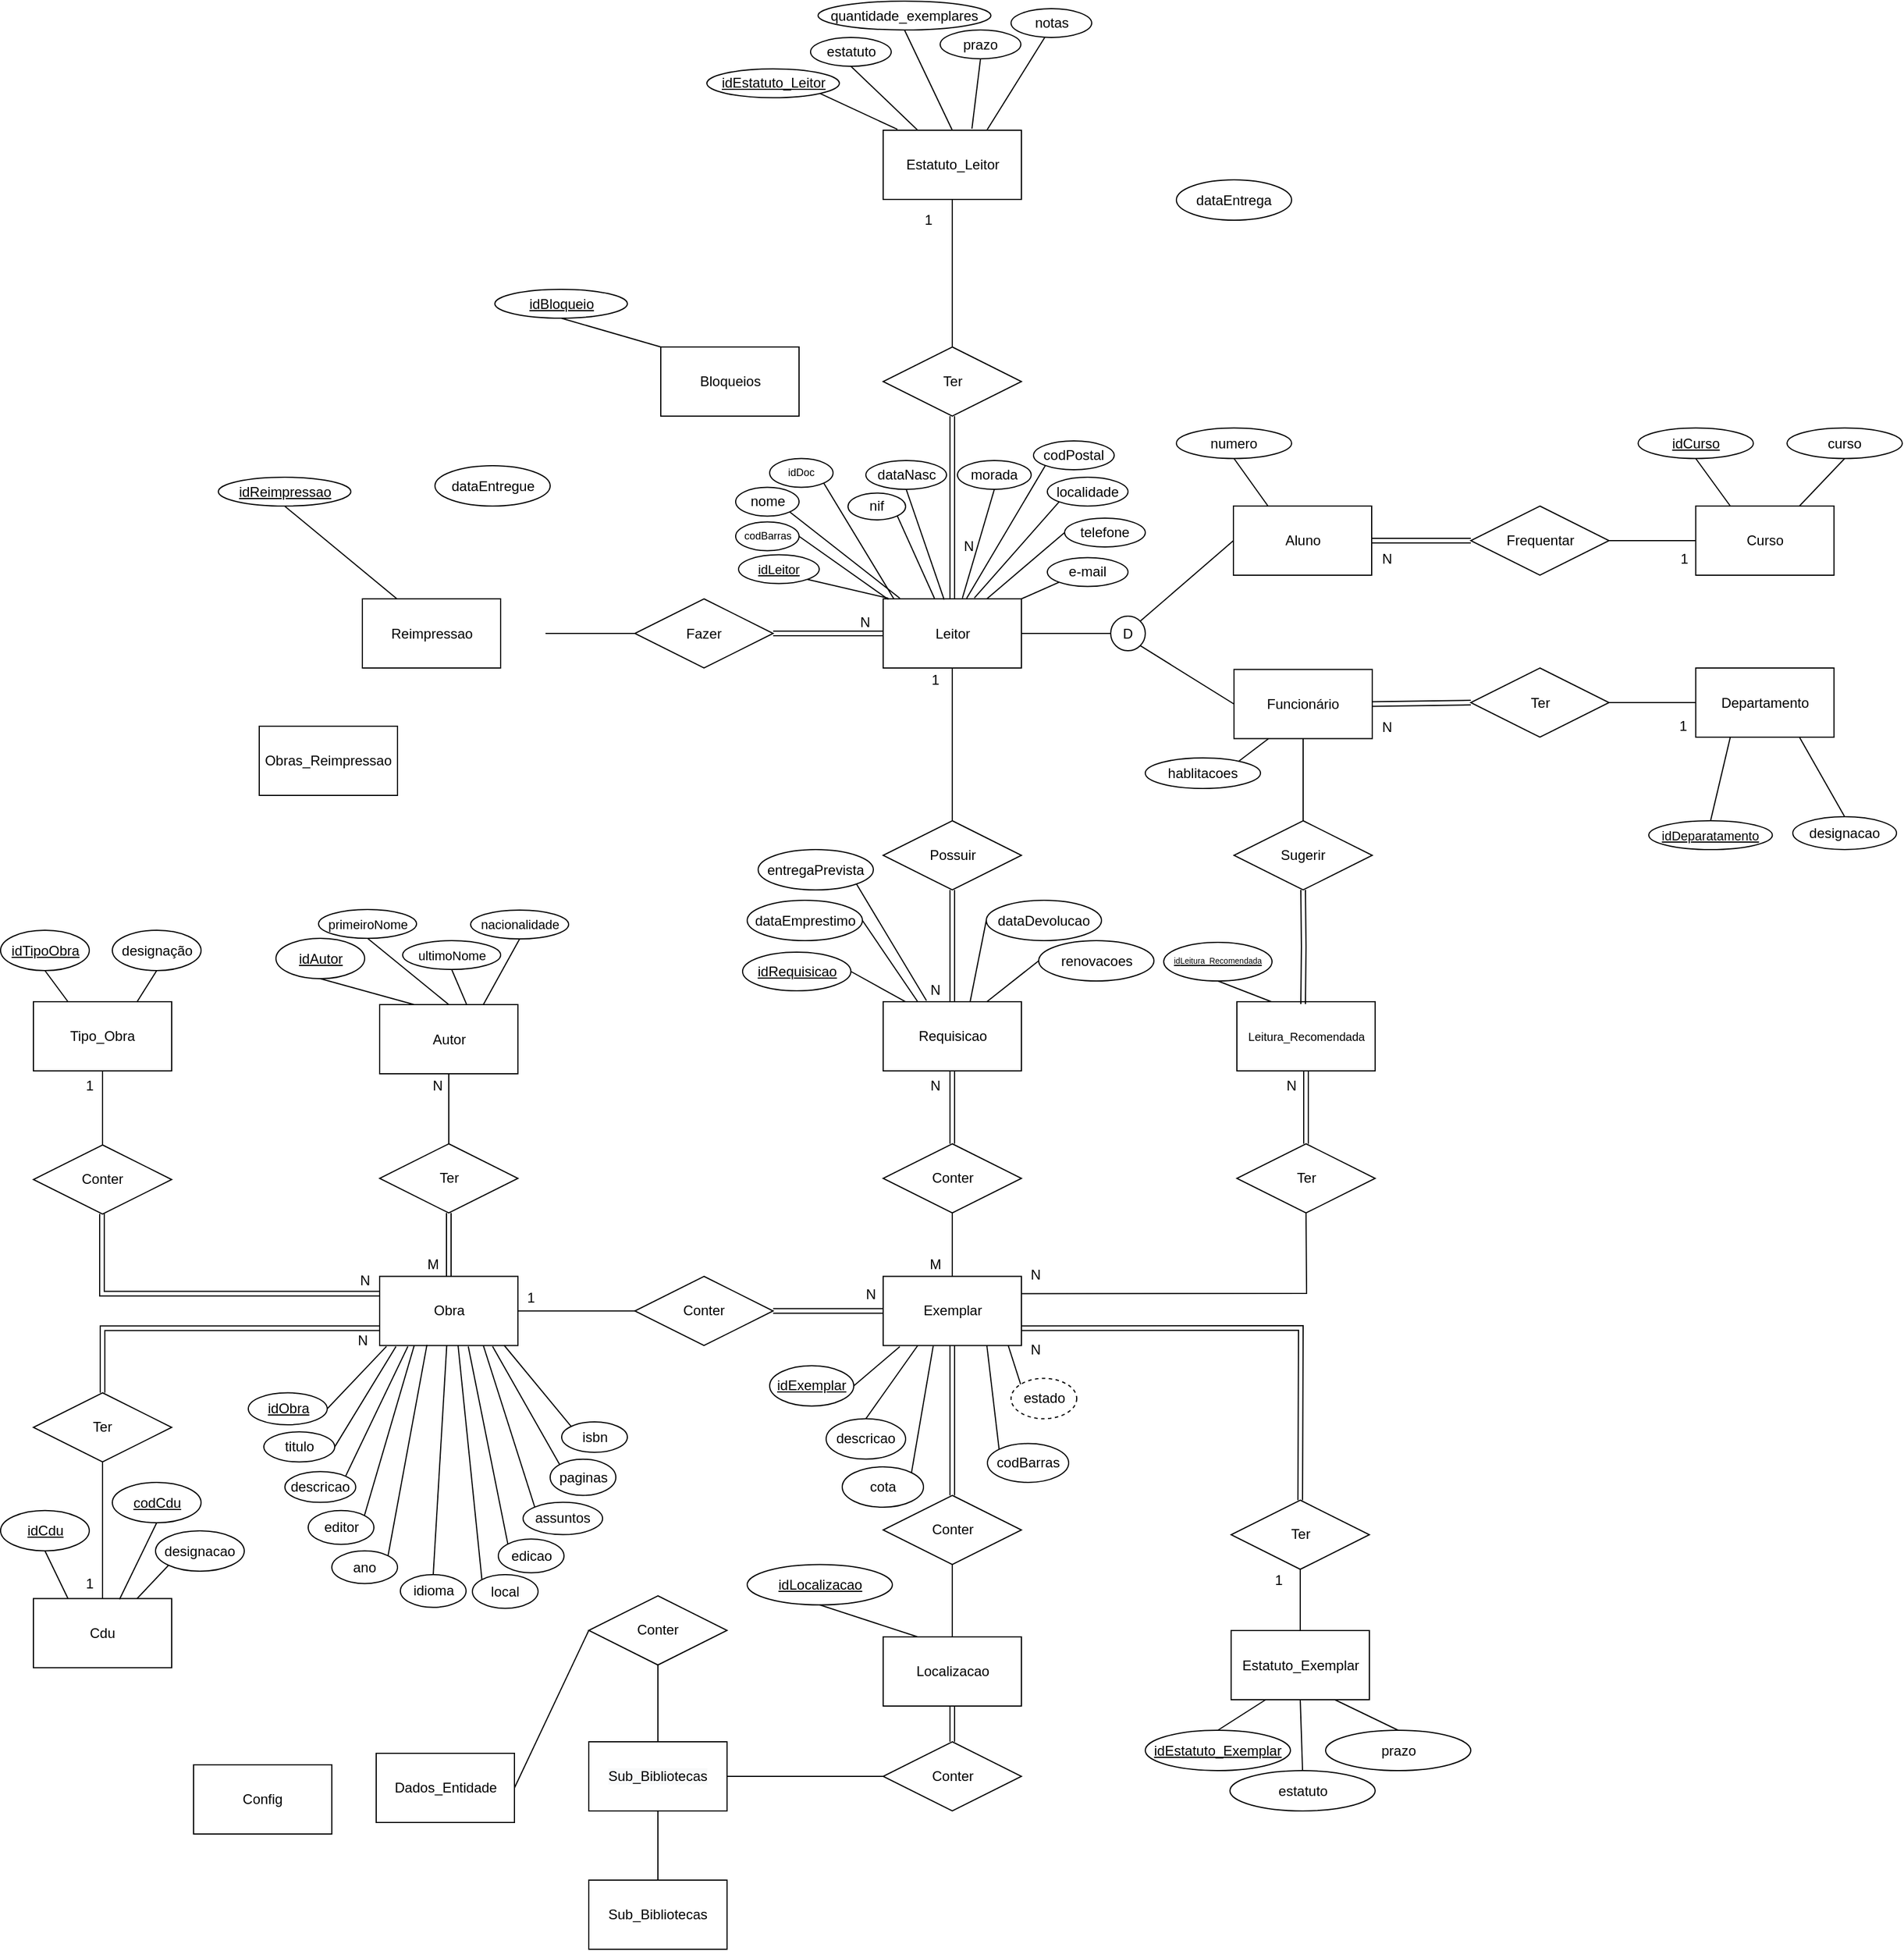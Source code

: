 <mxfile version="13.7.3" type="device"><diagram id="8KhDDaRiPGF0H9WiyI7R" name="Page-1"><mxGraphModel dx="823" dy="1755" grid="1" gridSize="10" guides="1" tooltips="1" connect="1" arrows="1" fold="1" page="1" pageScale="1" pageWidth="827" pageHeight="1169" math="0" shadow="0"><root><mxCell id="0"/><mxCell id="1" parent="0"/><mxCell id="igQv4-VLDC38SClWUheN-1" style="edgeStyle=orthogonalEdgeStyle;rounded=0;comic=0;orthogonalLoop=1;jettySize=auto;html=1;exitX=0.5;exitY=1;exitDx=0;exitDy=0;shadow=0;startArrow=none;startFill=0;endArrow=none;endFill=0;strokeColor=#000000;entryX=0.5;entryY=0;entryDx=0;entryDy=0;" edge="1" parent="1" source="igQv4-VLDC38SClWUheN-2" target="igQv4-VLDC38SClWUheN-163"><mxGeometry relative="1" as="geometry"><mxPoint x="1135.5" y="411" as="targetPoint"/></mxGeometry></mxCell><mxCell id="igQv4-VLDC38SClWUheN-2" value="Leitor" style="rounded=0;whiteSpace=wrap;html=1;aspect=fixed;" vertex="1" parent="1"><mxGeometry x="1075.5" y="268.5" width="120" height="60" as="geometry"/></mxCell><mxCell id="igQv4-VLDC38SClWUheN-3" style="rounded=0;orthogonalLoop=1;jettySize=auto;html=1;exitX=1;exitY=1;exitDx=0;exitDy=0;endArrow=none;endFill=0;" edge="1" parent="1" source="igQv4-VLDC38SClWUheN-4"><mxGeometry relative="1" as="geometry"><mxPoint x="1090" y="268" as="targetPoint"/></mxGeometry></mxCell><mxCell id="igQv4-VLDC38SClWUheN-4" value="nome" style="ellipse;whiteSpace=wrap;html=1;" vertex="1" parent="1"><mxGeometry x="947.5" y="171.75" width="55" height="25" as="geometry"/></mxCell><mxCell id="igQv4-VLDC38SClWUheN-5" value="" style="shape=link;html=1;entryX=0.5;entryY=0;entryDx=0;entryDy=0;exitX=0.5;exitY=1;exitDx=0;exitDy=0;" edge="1" parent="1" source="igQv4-VLDC38SClWUheN-162" target="igQv4-VLDC38SClWUheN-2"><mxGeometry width="50" height="50" relative="1" as="geometry"><mxPoint x="988.75" y="298.5" as="sourcePoint"/><mxPoint x="1035" y="208.5" as="targetPoint"/></mxGeometry></mxCell><mxCell id="igQv4-VLDC38SClWUheN-6" style="rounded=0;orthogonalLoop=1;jettySize=auto;html=1;exitX=1;exitY=1;exitDx=0;exitDy=0;endArrow=none;endFill=0;" edge="1" parent="1" source="igQv4-VLDC38SClWUheN-7"><mxGeometry relative="1" as="geometry"><mxPoint x="1080" y="268" as="targetPoint"/></mxGeometry></mxCell><mxCell id="igQv4-VLDC38SClWUheN-7" value="idLeitor" style="ellipse;whiteSpace=wrap;html=1;fontStyle=4;fontSize=11;" vertex="1" parent="1"><mxGeometry x="950" y="230.25" width="70" height="25" as="geometry"/></mxCell><mxCell id="igQv4-VLDC38SClWUheN-8" style="rounded=0;orthogonalLoop=1;jettySize=auto;html=1;exitX=0.5;exitY=1;exitDx=0;exitDy=0;endArrow=none;endFill=0;entryX=0.573;entryY=-0.01;entryDx=0;entryDy=0;entryPerimeter=0;" edge="1" parent="1" source="igQv4-VLDC38SClWUheN-9" target="igQv4-VLDC38SClWUheN-2"><mxGeometry relative="1" as="geometry"><mxPoint x="1140" y="268" as="targetPoint"/></mxGeometry></mxCell><mxCell id="igQv4-VLDC38SClWUheN-9" value="&lt;div&gt;morada&lt;/div&gt;" style="ellipse;whiteSpace=wrap;html=1;" vertex="1" parent="1"><mxGeometry x="1140" y="148.5" width="64" height="25" as="geometry"/></mxCell><mxCell id="igQv4-VLDC38SClWUheN-10" value="Estatuto_Leitor" style="rounded=0;whiteSpace=wrap;html=1;aspect=fixed;" vertex="1" parent="1"><mxGeometry x="1075.5" y="-138" width="120" height="60" as="geometry"/></mxCell><mxCell id="igQv4-VLDC38SClWUheN-11" value="1" style="text;html=1;strokeColor=none;fillColor=none;align=center;verticalAlign=middle;whiteSpace=wrap;rounded=0;" vertex="1" parent="1"><mxGeometry x="1105" y="-70" width="20" height="20" as="geometry"/></mxCell><mxCell id="igQv4-VLDC38SClWUheN-12" value="" style="html=1;entryX=0.5;entryY=0;entryDx=0;entryDy=0;exitX=0.5;exitY=1;exitDx=0;exitDy=0;startArrow=none;startFill=0;endArrow=none;endFill=0;" edge="1" parent="1" source="igQv4-VLDC38SClWUheN-10" target="igQv4-VLDC38SClWUheN-162"><mxGeometry width="50" height="50" relative="1" as="geometry"><mxPoint x="846.5" y="298.5" as="sourcePoint"/><mxPoint x="908.75" y="298.5" as="targetPoint"/></mxGeometry></mxCell><mxCell id="igQv4-VLDC38SClWUheN-13" value="idEstatuto_Leitor" style="ellipse;whiteSpace=wrap;html=1;fontStyle=4" vertex="1" parent="1"><mxGeometry x="922.5" y="-191.25" width="115" height="25" as="geometry"/></mxCell><mxCell id="igQv4-VLDC38SClWUheN-14" style="rounded=0;orthogonalLoop=1;jettySize=auto;html=1;exitX=0.5;exitY=1;exitDx=0;exitDy=0;entryX=0.25;entryY=0;entryDx=0;entryDy=0;endArrow=none;endFill=0;" edge="1" parent="1" source="igQv4-VLDC38SClWUheN-15" target="igQv4-VLDC38SClWUheN-10"><mxGeometry relative="1" as="geometry"/></mxCell><mxCell id="igQv4-VLDC38SClWUheN-15" value="estatuto" style="ellipse;whiteSpace=wrap;html=1;" vertex="1" parent="1"><mxGeometry x="1012.5" y="-218.5" width="70" height="25" as="geometry"/></mxCell><mxCell id="igQv4-VLDC38SClWUheN-16" style="rounded=0;orthogonalLoop=1;jettySize=auto;html=1;exitX=0.5;exitY=1;exitDx=0;exitDy=0;entryX=0.642;entryY=-0.022;entryDx=0;entryDy=0;endArrow=none;endFill=0;entryPerimeter=0;" edge="1" parent="1" source="igQv4-VLDC38SClWUheN-17" target="igQv4-VLDC38SClWUheN-10"><mxGeometry relative="1" as="geometry"><mxPoint x="1215" y="-142.25" as="targetPoint"/></mxGeometry></mxCell><mxCell id="igQv4-VLDC38SClWUheN-17" value="prazo" style="ellipse;whiteSpace=wrap;html=1;" vertex="1" parent="1"><mxGeometry x="1125" y="-225" width="70" height="25" as="geometry"/></mxCell><mxCell id="igQv4-VLDC38SClWUheN-18" style="rounded=0;orthogonalLoop=1;jettySize=auto;html=1;exitX=0.5;exitY=1;exitDx=0;exitDy=0;endArrow=none;endFill=0;entryX=0.75;entryY=0;entryDx=0;entryDy=0;" edge="1" parent="1" target="igQv4-VLDC38SClWUheN-10"><mxGeometry relative="1" as="geometry"><mxPoint x="1216.5" y="-219.75" as="sourcePoint"/><mxPoint x="1255" y="-142.25" as="targetPoint"/></mxGeometry></mxCell><mxCell id="igQv4-VLDC38SClWUheN-19" value="notas" style="ellipse;whiteSpace=wrap;html=1;" vertex="1" parent="1"><mxGeometry x="1186.5" y="-243.5" width="70" height="25" as="geometry"/></mxCell><mxCell id="igQv4-VLDC38SClWUheN-20" style="rounded=0;orthogonalLoop=1;jettySize=auto;html=1;exitX=1;exitY=1;exitDx=0;exitDy=0;entryX=0.103;entryY=-0.013;entryDx=0;entryDy=0;endArrow=none;endFill=0;elbow=vertical;entryPerimeter=0;" edge="1" parent="1" source="igQv4-VLDC38SClWUheN-13" target="igQv4-VLDC38SClWUheN-10"><mxGeometry relative="1" as="geometry"><mxPoint x="998" y="-169.75" as="sourcePoint"/><mxPoint x="1165" y="-145.25" as="targetPoint"/></mxGeometry></mxCell><mxCell id="igQv4-VLDC38SClWUheN-21" style="rounded=0;orthogonalLoop=1;jettySize=auto;html=1;exitX=0;exitY=1;exitDx=0;exitDy=0;entryX=0.604;entryY=-0.008;entryDx=0;entryDy=0;endArrow=none;endFill=0;entryPerimeter=0;" edge="1" parent="1" source="igQv4-VLDC38SClWUheN-22" target="igQv4-VLDC38SClWUheN-2"><mxGeometry relative="1" as="geometry"><mxPoint x="1183.5" y="262.5" as="targetPoint"/></mxGeometry></mxCell><mxCell id="igQv4-VLDC38SClWUheN-22" value="&lt;div&gt;codPostal&lt;/div&gt;" style="ellipse;whiteSpace=wrap;html=1;" vertex="1" parent="1"><mxGeometry x="1206" y="131.5" width="70" height="25" as="geometry"/></mxCell><mxCell id="igQv4-VLDC38SClWUheN-23" style="edgeStyle=orthogonalEdgeStyle;rounded=0;orthogonalLoop=1;jettySize=auto;html=1;exitX=0.5;exitY=1;exitDx=0;exitDy=0;" edge="1" parent="1" source="igQv4-VLDC38SClWUheN-9" target="igQv4-VLDC38SClWUheN-9"><mxGeometry relative="1" as="geometry"/></mxCell><mxCell id="igQv4-VLDC38SClWUheN-24" style="rounded=0;orthogonalLoop=1;jettySize=auto;html=1;exitX=0;exitY=0.5;exitDx=0;exitDy=0;entryX=0.75;entryY=0;entryDx=0;entryDy=0;endArrow=none;endFill=0;" edge="1" parent="1" target="igQv4-VLDC38SClWUheN-2" source="igQv4-VLDC38SClWUheN-25"><mxGeometry relative="1" as="geometry"><mxPoint x="1165" y="278.5" as="targetPoint"/><mxPoint x="1208" y="213" as="sourcePoint"/></mxGeometry></mxCell><mxCell id="igQv4-VLDC38SClWUheN-25" value="&lt;div&gt;telefone&lt;/div&gt;" style="ellipse;whiteSpace=wrap;html=1;" vertex="1" parent="1"><mxGeometry x="1233" y="198.5" width="70" height="25" as="geometry"/></mxCell><mxCell id="igQv4-VLDC38SClWUheN-26" style="edgeStyle=orthogonalEdgeStyle;rounded=0;orthogonalLoop=1;jettySize=auto;html=1;entryX=0;entryY=0.5;entryDx=0;entryDy=0;endArrow=none;endFill=0;" edge="1" parent="1" source="igQv4-VLDC38SClWUheN-27" target="igQv4-VLDC38SClWUheN-158"><mxGeometry relative="1" as="geometry"><mxPoint x="812" y="886.25" as="targetPoint"/></mxGeometry></mxCell><mxCell id="igQv4-VLDC38SClWUheN-27" value="Obra" style="rounded=0;whiteSpace=wrap;html=1;aspect=fixed;" vertex="1" parent="1"><mxGeometry x="638.5" y="856.25" width="120" height="60" as="geometry"/></mxCell><mxCell id="igQv4-VLDC38SClWUheN-28" style="rounded=0;orthogonalLoop=1;jettySize=auto;html=1;endArrow=none;endFill=0;entryX=1;entryY=0.5;entryDx=0;entryDy=0;exitX=0.049;exitY=1.014;exitDx=0;exitDy=0;exitPerimeter=0;" edge="1" parent="1" source="igQv4-VLDC38SClWUheN-27" target="igQv4-VLDC38SClWUheN-29"><mxGeometry relative="1" as="geometry"><mxPoint x="646.5" y="925" as="sourcePoint"/><mxPoint x="619" y="932.25" as="targetPoint"/></mxGeometry></mxCell><mxCell id="igQv4-VLDC38SClWUheN-29" value="idObra" style="ellipse;whiteSpace=wrap;html=1;fontStyle=4" vertex="1" parent="1"><mxGeometry x="524.5" y="957.25" width="68.5" height="27.75" as="geometry"/></mxCell><mxCell id="igQv4-VLDC38SClWUheN-30" style="rounded=0;orthogonalLoop=1;jettySize=auto;html=1;endArrow=none;endFill=0;exitX=1;exitY=0.5;exitDx=0;exitDy=0;entryX=0.118;entryY=1.014;entryDx=0;entryDy=0;entryPerimeter=0;" edge="1" parent="1" source="igQv4-VLDC38SClWUheN-31" target="igQv4-VLDC38SClWUheN-27"><mxGeometry relative="1" as="geometry"><mxPoint x="689" y="912.25" as="sourcePoint"/><mxPoint x="573" y="1222.25" as="targetPoint"/></mxGeometry></mxCell><mxCell id="igQv4-VLDC38SClWUheN-31" value="titulo" style="ellipse;whiteSpace=wrap;html=1;" vertex="1" parent="1"><mxGeometry x="538" y="991.12" width="61.5" height="26.13" as="geometry"/></mxCell><mxCell id="igQv4-VLDC38SClWUheN-32" style="edgeStyle=orthogonalEdgeStyle;shape=link;rounded=0;orthogonalLoop=1;jettySize=auto;html=1;entryX=0;entryY=0.5;entryDx=0;entryDy=0;exitX=1;exitY=0.5;exitDx=0;exitDy=0;" edge="1" parent="1" source="igQv4-VLDC38SClWUheN-158" target="igQv4-VLDC38SClWUheN-33"><mxGeometry relative="1" as="geometry"><mxPoint x="1002.5" y="886.25" as="sourcePoint"/></mxGeometry></mxCell><mxCell id="igQv4-VLDC38SClWUheN-33" value="Exemplar" style="rounded=0;whiteSpace=wrap;html=1;aspect=fixed;" vertex="1" parent="1"><mxGeometry x="1075.5" y="856.25" width="120" height="60" as="geometry"/></mxCell><mxCell id="igQv4-VLDC38SClWUheN-34" style="edgeStyle=orthogonalEdgeStyle;shape=link;rounded=0;orthogonalLoop=1;jettySize=auto;html=1;entryX=0.5;entryY=1;entryDx=0;entryDy=0;exitX=0.5;exitY=0;exitDx=0;exitDy=0;" edge="1" parent="1" source="igQv4-VLDC38SClWUheN-155" target="igQv4-VLDC38SClWUheN-122"><mxGeometry relative="1" as="geometry"><mxPoint x="1135.5" y="721.25" as="sourcePoint"/></mxGeometry></mxCell><mxCell id="igQv4-VLDC38SClWUheN-37" value="N" style="text;html=1;strokeColor=none;fillColor=none;align=center;verticalAlign=middle;whiteSpace=wrap;rounded=0;" vertex="1" parent="1"><mxGeometry x="1054.5" y="862.25" width="20" height="20" as="geometry"/></mxCell><mxCell id="igQv4-VLDC38SClWUheN-38" style="rounded=0;orthogonalLoop=1;jettySize=auto;html=1;exitX=0;exitY=1;exitDx=0;exitDy=0;endArrow=none;endFill=0;entryX=1;entryY=0;entryDx=0;entryDy=0;" edge="1" parent="1" source="igQv4-VLDC38SClWUheN-39" target="igQv4-VLDC38SClWUheN-2"><mxGeometry relative="1" as="geometry"><mxPoint x="1190" y="281.75" as="targetPoint"/></mxGeometry></mxCell><mxCell id="igQv4-VLDC38SClWUheN-39" value="&lt;div&gt;e-mail&lt;/div&gt;" style="ellipse;whiteSpace=wrap;html=1;" vertex="1" parent="1"><mxGeometry x="1218" y="232.75" width="70" height="25" as="geometry"/></mxCell><mxCell id="igQv4-VLDC38SClWUheN-40" style="rounded=0;orthogonalLoop=1;jettySize=auto;html=1;exitX=0;exitY=1;exitDx=0;exitDy=0;entryX=0.66;entryY=-0.013;entryDx=0;entryDy=0;endArrow=none;endFill=0;entryPerimeter=0;" edge="1" parent="1" source="igQv4-VLDC38SClWUheN-41" target="igQv4-VLDC38SClWUheN-2"><mxGeometry relative="1" as="geometry"><mxPoint x="1135" y="278.5" as="targetPoint"/></mxGeometry></mxCell><mxCell id="igQv4-VLDC38SClWUheN-41" value="&lt;div&gt;localidade&lt;/div&gt;" style="ellipse;whiteSpace=wrap;html=1;" vertex="1" parent="1"><mxGeometry x="1218" y="163" width="70" height="25" as="geometry"/></mxCell><mxCell id="igQv4-VLDC38SClWUheN-42" style="rounded=0;orthogonalLoop=1;jettySize=auto;html=1;exitX=1;exitY=1;exitDx=0;exitDy=0;endArrow=none;endFill=0;" edge="1" parent="1" source="igQv4-VLDC38SClWUheN-43"><mxGeometry relative="1" as="geometry"><mxPoint x="1120" y="268" as="targetPoint"/></mxGeometry></mxCell><mxCell id="igQv4-VLDC38SClWUheN-43" value="&lt;div&gt;nif&lt;/div&gt;" style="ellipse;whiteSpace=wrap;html=1;" vertex="1" parent="1"><mxGeometry x="1045" y="176.75" width="50" height="23.25" as="geometry"/></mxCell><mxCell id="igQv4-VLDC38SClWUheN-44" style="rounded=0;orthogonalLoop=1;jettySize=auto;html=1;endArrow=none;endFill=0;entryX=0.342;entryY=0.991;entryDx=0;entryDy=0;exitX=1;exitY=0;exitDx=0;exitDy=0;entryPerimeter=0;" edge="1" parent="1" source="igQv4-VLDC38SClWUheN-51" target="igQv4-VLDC38SClWUheN-27"><mxGeometry relative="1" as="geometry"><mxPoint x="685" y="967.63" as="sourcePoint"/><mxPoint x="681.103" y="891.75" as="targetPoint"/></mxGeometry></mxCell><mxCell id="igQv4-VLDC38SClWUheN-45" style="edgeStyle=orthogonalEdgeStyle;rounded=0;comic=0;orthogonalLoop=1;jettySize=auto;html=1;shadow=0;endArrow=none;endFill=0;strokeColor=#000000;entryX=0.5;entryY=1;entryDx=0;entryDy=0;" edge="1" parent="1" source="igQv4-VLDC38SClWUheN-46" target="igQv4-VLDC38SClWUheN-161"><mxGeometry relative="1" as="geometry"><mxPoint x="398.0" y="1060" as="targetPoint"/></mxGeometry></mxCell><mxCell id="igQv4-VLDC38SClWUheN-46" value="Cdu" style="rounded=0;whiteSpace=wrap;html=1;aspect=fixed;" vertex="1" parent="1"><mxGeometry x="338" y="1135.75" width="120" height="60" as="geometry"/></mxCell><mxCell id="igQv4-VLDC38SClWUheN-47" value="Estatuto_Exemplar" style="rounded=0;whiteSpace=wrap;html=1;aspect=fixed;" vertex="1" parent="1"><mxGeometry x="1377.5" y="1163.5" width="120" height="60" as="geometry"/></mxCell><mxCell id="igQv4-VLDC38SClWUheN-48" value="Tipo_Obra" style="rounded=0;whiteSpace=wrap;html=1;aspect=fixed;" vertex="1" parent="1"><mxGeometry x="338" y="618" width="120" height="60" as="geometry"/></mxCell><mxCell id="igQv4-VLDC38SClWUheN-49" style="edgeStyle=orthogonalEdgeStyle;shape=link;rounded=0;orthogonalLoop=1;jettySize=auto;html=1;entryX=0.5;entryY=0;entryDx=0;entryDy=0;endArrow=none;endFill=0;exitX=0.5;exitY=1;exitDx=0;exitDy=0;" edge="1" parent="1" source="igQv4-VLDC38SClWUheN-160" target="igQv4-VLDC38SClWUheN-27"><mxGeometry relative="1" as="geometry"><mxPoint x="698.5" y="802.25" as="sourcePoint"/></mxGeometry></mxCell><mxCell id="igQv4-VLDC38SClWUheN-50" value="editor" style="ellipse;whiteSpace=wrap;html=1;" vertex="1" parent="1"><mxGeometry x="576.5" y="1059.38" width="57" height="29.38" as="geometry"/></mxCell><mxCell id="igQv4-VLDC38SClWUheN-51" value="ano" style="ellipse;whiteSpace=wrap;html=1;" vertex="1" parent="1"><mxGeometry x="597" y="1094.38" width="57" height="28.38" as="geometry"/></mxCell><mxCell id="igQv4-VLDC38SClWUheN-52" value="descricao" style="ellipse;whiteSpace=wrap;html=1;" vertex="1" parent="1"><mxGeometry x="556.25" y="1025.68" width="61.5" height="26.63" as="geometry"/></mxCell><mxCell id="igQv4-VLDC38SClWUheN-53" value="assuntos" style="ellipse;whiteSpace=wrap;html=1;" vertex="1" parent="1"><mxGeometry x="763" y="1052.31" width="69" height="28" as="geometry"/></mxCell><mxCell id="igQv4-VLDC38SClWUheN-54" value="cota" style="ellipse;whiteSpace=wrap;html=1;" vertex="1" parent="1"><mxGeometry x="1040" y="1021.5" width="70.5" height="35" as="geometry"/></mxCell><mxCell id="igQv4-VLDC38SClWUheN-55" value="descricao" style="ellipse;whiteSpace=wrap;html=1;" vertex="1" parent="1"><mxGeometry x="1026" y="979.76" width="69" height="35" as="geometry"/></mxCell><mxCell id="igQv4-VLDC38SClWUheN-56" value="idEstatuto_Exemplar" style="ellipse;whiteSpace=wrap;html=1;fontStyle=4" vertex="1" parent="1"><mxGeometry x="1303" y="1250" width="126" height="35" as="geometry"/></mxCell><mxCell id="igQv4-VLDC38SClWUheN-57" value="estatuto" style="ellipse;whiteSpace=wrap;html=1;" vertex="1" parent="1"><mxGeometry x="1376.5" y="1285" width="126" height="35" as="geometry"/></mxCell><mxCell id="igQv4-VLDC38SClWUheN-58" value="prazo" style="ellipse;whiteSpace=wrap;html=1;" vertex="1" parent="1"><mxGeometry x="1459.5" y="1250" width="126" height="35" as="geometry"/></mxCell><mxCell id="igQv4-VLDC38SClWUheN-59" style="rounded=0;orthogonalLoop=1;jettySize=auto;html=1;endArrow=none;endFill=0;exitX=0.5;exitY=0;exitDx=0;exitDy=0;entryX=0.25;entryY=1;entryDx=0;entryDy=0;" edge="1" parent="1" source="igQv4-VLDC38SClWUheN-56" target="igQv4-VLDC38SClWUheN-47"><mxGeometry relative="1" as="geometry"><mxPoint x="1404.5" y="1235.5" as="sourcePoint"/><mxPoint x="1386.603" y="1205" as="targetPoint"/></mxGeometry></mxCell><mxCell id="igQv4-VLDC38SClWUheN-60" style="rounded=0;orthogonalLoop=1;jettySize=auto;html=1;endArrow=none;endFill=0;exitX=0.5;exitY=0;exitDx=0;exitDy=0;entryX=0.5;entryY=1;entryDx=0;entryDy=0;" edge="1" parent="1" source="igQv4-VLDC38SClWUheN-57" target="igQv4-VLDC38SClWUheN-47"><mxGeometry relative="1" as="geometry"><mxPoint x="1401.5" y="1255" as="sourcePoint"/><mxPoint x="1424.5" y="1215" as="targetPoint"/></mxGeometry></mxCell><mxCell id="igQv4-VLDC38SClWUheN-61" style="rounded=0;orthogonalLoop=1;jettySize=auto;html=1;endArrow=none;endFill=0;exitX=0.5;exitY=0;exitDx=0;exitDy=0;entryX=0.75;entryY=1;entryDx=0;entryDy=0;" edge="1" parent="1" source="igQv4-VLDC38SClWUheN-58" target="igQv4-VLDC38SClWUheN-47"><mxGeometry relative="1" as="geometry"><mxPoint x="1452.5" y="1295" as="sourcePoint"/><mxPoint x="1454.5" y="1215" as="targetPoint"/></mxGeometry></mxCell><mxCell id="igQv4-VLDC38SClWUheN-62" value="estado" style="ellipse;whiteSpace=wrap;html=1;dashed=1;fillColor=#ffffff;" vertex="1" parent="1"><mxGeometry x="1186.5" y="944.76" width="57" height="35" as="geometry"/></mxCell><mxCell id="igQv4-VLDC38SClWUheN-63" style="rounded=0;orthogonalLoop=1;jettySize=auto;html=1;endArrow=none;endFill=0;entryX=0.5;entryY=1;entryDx=0;entryDy=0;exitX=0.5;exitY=0;exitDx=0;exitDy=0;" edge="1" parent="1" source="igQv4-VLDC38SClWUheN-47" target="igQv4-VLDC38SClWUheN-156"><mxGeometry relative="1" as="geometry"><mxPoint x="1309.96" y="1129.5" as="sourcePoint"/><mxPoint x="1514.75" y="889.75" as="targetPoint"/></mxGeometry></mxCell><mxCell id="igQv4-VLDC38SClWUheN-64" value="1" style="text;html=1;strokeColor=none;fillColor=none;align=center;verticalAlign=middle;whiteSpace=wrap;rounded=0;" vertex="1" parent="1"><mxGeometry x="1409" y="1109.75" width="20" height="20" as="geometry"/></mxCell><mxCell id="igQv4-VLDC38SClWUheN-65" value="idExemplar" style="ellipse;whiteSpace=wrap;html=1;fontStyle=4" vertex="1" parent="1"><mxGeometry x="977" y="933.75" width="73" height="35" as="geometry"/></mxCell><mxCell id="igQv4-VLDC38SClWUheN-66" style="rounded=0;orthogonalLoop=1;jettySize=auto;html=1;endArrow=none;endFill=0;entryX=0.12;entryY=1.017;entryDx=0;entryDy=0;exitX=1;exitY=0.5;exitDx=0;exitDy=0;entryPerimeter=0;" edge="1" parent="1" source="igQv4-VLDC38SClWUheN-65" target="igQv4-VLDC38SClWUheN-33"><mxGeometry relative="1" as="geometry"><mxPoint x="1038.4" y="916.25" as="sourcePoint"/><mxPoint x="1020.503" y="885.75" as="targetPoint"/></mxGeometry></mxCell><mxCell id="igQv4-VLDC38SClWUheN-67" style="rounded=0;orthogonalLoop=1;jettySize=auto;html=1;endArrow=none;endFill=0;entryX=0.904;entryY=0.996;entryDx=0;entryDy=0;exitX=0;exitY=0;exitDx=0;exitDy=0;entryPerimeter=0;" edge="1" parent="1" source="igQv4-VLDC38SClWUheN-62" target="igQv4-VLDC38SClWUheN-33"><mxGeometry relative="1" as="geometry"><mxPoint x="1157" y="949" as="sourcePoint"/><mxPoint x="1208" y="916" as="targetPoint"/></mxGeometry></mxCell><mxCell id="igQv4-VLDC38SClWUheN-68" style="rounded=0;orthogonalLoop=1;jettySize=auto;html=1;endArrow=none;endFill=0;entryX=0.25;entryY=1;entryDx=0;entryDy=0;exitX=0.5;exitY=0;exitDx=0;exitDy=0;" edge="1" parent="1" source="igQv4-VLDC38SClWUheN-55" target="igQv4-VLDC38SClWUheN-33"><mxGeometry relative="1" as="geometry"><mxPoint x="1145.5" y="955" as="sourcePoint"/><mxPoint x="1110.5" y="892" as="targetPoint"/></mxGeometry></mxCell><mxCell id="igQv4-VLDC38SClWUheN-69" style="rounded=0;orthogonalLoop=1;jettySize=auto;html=1;endArrow=none;endFill=0;exitX=1;exitY=0;exitDx=0;exitDy=0;entryX=0.362;entryY=1.007;entryDx=0;entryDy=0;entryPerimeter=0;" edge="1" parent="1" source="igQv4-VLDC38SClWUheN-54" target="igQv4-VLDC38SClWUheN-33"><mxGeometry relative="1" as="geometry"><mxPoint x="1252" y="915.25" as="sourcePoint"/><mxPoint x="1170.5" y="892" as="targetPoint"/></mxGeometry></mxCell><mxCell id="igQv4-VLDC38SClWUheN-70" value="N" style="text;html=1;strokeColor=none;fillColor=none;align=center;verticalAlign=middle;whiteSpace=wrap;rounded=0;" vertex="1" parent="1"><mxGeometry x="678.5" y="680.5" width="20" height="20" as="geometry"/></mxCell><mxCell id="igQv4-VLDC38SClWUheN-71" value="M" style="text;html=1;strokeColor=none;fillColor=none;align=center;verticalAlign=middle;whiteSpace=wrap;rounded=0;" vertex="1" parent="1"><mxGeometry x="675" y="836.25" width="20" height="20" as="geometry"/></mxCell><mxCell id="igQv4-VLDC38SClWUheN-72" style="edgeStyle=orthogonalEdgeStyle;shape=link;rounded=0;orthogonalLoop=1;jettySize=auto;html=1;entryX=0;entryY=0.25;entryDx=0;entryDy=0;endArrow=none;endFill=0;" edge="1" parent="1" target="igQv4-VLDC38SClWUheN-27"><mxGeometry relative="1" as="geometry"><mxPoint x="397.5" y="802" as="sourcePoint"/><Array as="points"><mxPoint x="397.5" y="871"/></Array></mxGeometry></mxCell><mxCell id="igQv4-VLDC38SClWUheN-73" style="edgeStyle=orthogonalEdgeStyle;rounded=0;orthogonalLoop=1;jettySize=auto;html=1;entryX=0.5;entryY=1;entryDx=0;entryDy=0;endArrow=none;endFill=0;exitX=0.5;exitY=0;exitDx=0;exitDy=0;" edge="1" parent="1" source="igQv4-VLDC38SClWUheN-159" target="igQv4-VLDC38SClWUheN-48"><mxGeometry relative="1" as="geometry"><mxPoint x="398.0" y="722.25" as="sourcePoint"/></mxGeometry></mxCell><mxCell id="igQv4-VLDC38SClWUheN-74" value="1" style="text;html=1;strokeColor=none;fillColor=none;align=center;verticalAlign=middle;whiteSpace=wrap;rounded=0;" vertex="1" parent="1"><mxGeometry x="376.5" y="680.5" width="20" height="20" as="geometry"/></mxCell><mxCell id="igQv4-VLDC38SClWUheN-75" value="N" style="text;html=1;strokeColor=none;fillColor=none;align=center;verticalAlign=middle;whiteSpace=wrap;rounded=0;" vertex="1" parent="1"><mxGeometry x="615.5" y="849.75" width="20" height="20" as="geometry"/></mxCell><mxCell id="igQv4-VLDC38SClWUheN-76" value="idTipoObra" style="ellipse;whiteSpace=wrap;html=1;fontStyle=4" vertex="1" parent="1"><mxGeometry x="309.5" y="556" width="77" height="35" as="geometry"/></mxCell><mxCell id="igQv4-VLDC38SClWUheN-77" style="rounded=0;orthogonalLoop=1;jettySize=auto;html=1;endArrow=none;endFill=0;entryX=0.5;entryY=1;entryDx=0;entryDy=0;exitX=0.25;exitY=0;exitDx=0;exitDy=0;" edge="1" parent="1" source="igQv4-VLDC38SClWUheN-48" target="igQv4-VLDC38SClWUheN-76"><mxGeometry relative="1" as="geometry"><mxPoint x="406.5" y="576" as="sourcePoint"/><mxPoint x="410" y="492.75" as="targetPoint"/></mxGeometry></mxCell><mxCell id="igQv4-VLDC38SClWUheN-78" value="designação" style="ellipse;whiteSpace=wrap;html=1;" vertex="1" parent="1"><mxGeometry x="406.5" y="556" width="77" height="35" as="geometry"/></mxCell><mxCell id="igQv4-VLDC38SClWUheN-79" style="rounded=0;orthogonalLoop=1;jettySize=auto;html=1;endArrow=none;endFill=0;entryX=0.5;entryY=1;entryDx=0;entryDy=0;exitX=0.75;exitY=0;exitDx=0;exitDy=0;" edge="1" parent="1" source="igQv4-VLDC38SClWUheN-48" target="igQv4-VLDC38SClWUheN-78"><mxGeometry relative="1" as="geometry"><mxPoint x="426.5" y="624.75" as="sourcePoint"/><mxPoint x="418.0" y="562.25" as="targetPoint"/></mxGeometry></mxCell><mxCell id="igQv4-VLDC38SClWUheN-80" value="quantidade_exemplares" style="ellipse;whiteSpace=wrap;html=1;" vertex="1" parent="1"><mxGeometry x="1019" y="-250" width="150" height="25" as="geometry"/></mxCell><mxCell id="igQv4-VLDC38SClWUheN-81" style="rounded=0;orthogonalLoop=1;jettySize=auto;html=1;exitX=0.5;exitY=1;exitDx=0;exitDy=0;entryX=0.5;entryY=0;entryDx=0;entryDy=0;endArrow=none;endFill=0;" edge="1" parent="1" source="igQv4-VLDC38SClWUheN-80" target="igQv4-VLDC38SClWUheN-10"><mxGeometry relative="1" as="geometry"><mxPoint x="1225" y="-132.25" as="targetPoint"/><mxPoint x="1272" y="-190.75" as="sourcePoint"/></mxGeometry></mxCell><mxCell id="igQv4-VLDC38SClWUheN-82" value="idCdu" style="ellipse;whiteSpace=wrap;html=1;fontStyle=4" vertex="1" parent="1"><mxGeometry x="309.5" y="1059.38" width="77" height="35" as="geometry"/></mxCell><mxCell id="igQv4-VLDC38SClWUheN-83" value="designacao" style="ellipse;whiteSpace=wrap;html=1;fontStyle=0" vertex="1" parent="1"><mxGeometry x="444" y="1077" width="77" height="35" as="geometry"/></mxCell><mxCell id="igQv4-VLDC38SClWUheN-84" value="paginas" style="ellipse;whiteSpace=wrap;html=1;" vertex="1" parent="1"><mxGeometry x="786.5" y="1014.88" width="57" height="31.37" as="geometry"/></mxCell><mxCell id="igQv4-VLDC38SClWUheN-85" style="rounded=0;orthogonalLoop=1;jettySize=auto;html=1;endArrow=none;endFill=0;exitX=0.25;exitY=0;exitDx=0;exitDy=0;entryX=0.5;entryY=1;entryDx=0;entryDy=0;" edge="1" parent="1" source="igQv4-VLDC38SClWUheN-46" target="igQv4-VLDC38SClWUheN-82"><mxGeometry relative="1" as="geometry"><mxPoint x="402.25" y="1157.38" as="sourcePoint"/><mxPoint x="376.5" y="1120.75" as="targetPoint"/></mxGeometry></mxCell><mxCell id="igQv4-VLDC38SClWUheN-86" style="rounded=0;orthogonalLoop=1;jettySize=auto;html=1;endArrow=none;endFill=0;entryX=0;entryY=1;entryDx=0;entryDy=0;exitX=0.75;exitY=0;exitDx=0;exitDy=0;" edge="1" parent="1" source="igQv4-VLDC38SClWUheN-46" target="igQv4-VLDC38SClWUheN-83"><mxGeometry relative="1" as="geometry"><mxPoint x="495.25" y="1144.88" as="sourcePoint"/><mxPoint x="469.5" y="1088.38" as="targetPoint"/></mxGeometry></mxCell><mxCell id="igQv4-VLDC38SClWUheN-87" value="N" style="text;html=1;strokeColor=none;fillColor=none;align=center;verticalAlign=middle;whiteSpace=wrap;rounded=0;" vertex="1" parent="1"><mxGeometry x="1050" y="278.5" width="20" height="20" as="geometry"/></mxCell><mxCell id="igQv4-VLDC38SClWUheN-88" value="dataNasc" style="ellipse;whiteSpace=wrap;html=1;" vertex="1" parent="1"><mxGeometry x="1060.5" y="148.5" width="70" height="25" as="geometry"/></mxCell><mxCell id="igQv4-VLDC38SClWUheN-89" style="edgeStyle=orthogonalEdgeStyle;rounded=0;comic=0;orthogonalLoop=1;jettySize=auto;html=1;entryX=0;entryY=0.75;entryDx=0;entryDy=0;shadow=0;endArrow=none;endFill=0;strokeColor=#000000;shape=link;exitX=0.5;exitY=0;exitDx=0;exitDy=0;" edge="1" parent="1" source="igQv4-VLDC38SClWUheN-161" target="igQv4-VLDC38SClWUheN-27"><mxGeometry relative="1" as="geometry"><mxPoint x="398.0" y="980" as="sourcePoint"/></mxGeometry></mxCell><mxCell id="igQv4-VLDC38SClWUheN-90" value="N" style="text;html=1;strokeColor=none;fillColor=none;align=center;verticalAlign=middle;whiteSpace=wrap;rounded=0;" vertex="1" parent="1"><mxGeometry x="613.5" y="902.25" width="20" height="20" as="geometry"/></mxCell><mxCell id="igQv4-VLDC38SClWUheN-91" style="edgeStyle=orthogonalEdgeStyle;rounded=0;comic=0;orthogonalLoop=1;jettySize=auto;html=1;exitX=0.5;exitY=1;exitDx=0;exitDy=0;entryX=0.5;entryY=0;entryDx=0;entryDy=0;shadow=0;endArrow=none;endFill=0;strokeColor=#000000;" edge="1" parent="1" source="igQv4-VLDC38SClWUheN-92" target="igQv4-VLDC38SClWUheN-160"><mxGeometry relative="1" as="geometry"><mxPoint x="698.5" y="722.25" as="targetPoint"/></mxGeometry></mxCell><mxCell id="igQv4-VLDC38SClWUheN-92" value="Autor" style="rounded=0;whiteSpace=wrap;html=1;aspect=fixed;" vertex="1" parent="1"><mxGeometry x="638.5" y="620.5" width="120" height="60" as="geometry"/></mxCell><mxCell id="igQv4-VLDC38SClWUheN-93" value="N" style="text;html=1;strokeColor=none;fillColor=none;align=center;verticalAlign=middle;whiteSpace=wrap;rounded=0;" vertex="1" parent="1"><mxGeometry x="1110.5" y="680.5" width="20" height="20" as="geometry"/></mxCell><mxCell id="igQv4-VLDC38SClWUheN-94" value="idReq&lt;span style=&quot;text-decoration: none&quot;&gt;uisicao&lt;/span&gt;" style="ellipse;whiteSpace=wrap;html=1;fontStyle=4" vertex="1" parent="1"><mxGeometry x="953.5" y="575" width="94" height="33.5" as="geometry"/></mxCell><mxCell id="igQv4-VLDC38SClWUheN-95" style="rounded=0;orthogonalLoop=1;jettySize=auto;html=1;endArrow=none;endFill=0;entryX=1;entryY=0.5;entryDx=0;entryDy=0;exitX=0.191;exitY=0.033;exitDx=0;exitDy=0;exitPerimeter=0;" edge="1" parent="1" source="igQv4-VLDC38SClWUheN-122" target="igQv4-VLDC38SClWUheN-94"><mxGeometry relative="1" as="geometry"><mxPoint x="1493.661" y="891.75" as="sourcePoint"/><mxPoint x="1475.585" y="916.169" as="targetPoint"/></mxGeometry></mxCell><mxCell id="igQv4-VLDC38SClWUheN-96" value="renovacoes" style="ellipse;whiteSpace=wrap;html=1;" vertex="1" parent="1"><mxGeometry x="1210.5" y="565" width="100" height="35" as="geometry"/></mxCell><mxCell id="igQv4-VLDC38SClWUheN-97" style="rounded=0;orthogonalLoop=1;jettySize=auto;html=1;endArrow=none;endFill=0;exitX=0;exitY=0.5;exitDx=0;exitDy=0;entryX=0.75;entryY=0;entryDx=0;entryDy=0;" edge="1" parent="1" source="igQv4-VLDC38SClWUheN-96" target="igQv4-VLDC38SClWUheN-122"><mxGeometry relative="1" as="geometry"><mxPoint x="1615.75" y="960" as="sourcePoint"/><mxPoint x="1587.15" y="893.26" as="targetPoint"/></mxGeometry></mxCell><mxCell id="igQv4-VLDC38SClWUheN-98" value="1" style="text;html=1;strokeColor=none;fillColor=none;align=center;verticalAlign=middle;whiteSpace=wrap;rounded=0;" vertex="1" parent="1"><mxGeometry x="376.5" y="1113.38" width="20" height="20" as="geometry"/></mxCell><mxCell id="igQv4-VLDC38SClWUheN-99" value="idioma" style="ellipse;whiteSpace=wrap;html=1;" vertex="1" parent="1"><mxGeometry x="656.5" y="1115" width="57" height="28.38" as="geometry"/></mxCell><mxCell id="igQv4-VLDC38SClWUheN-100" value="primeiroNome" style="ellipse;whiteSpace=wrap;html=1;fontStyle=0;fontSize=11;" vertex="1" parent="1"><mxGeometry x="585.5" y="538" width="85" height="25" as="geometry"/></mxCell><mxCell id="igQv4-VLDC38SClWUheN-101" value="ultimoNome" style="ellipse;whiteSpace=wrap;html=1;fontStyle=0;fontSize=11;" vertex="1" parent="1"><mxGeometry x="658.5" y="565" width="85" height="25" as="geometry"/></mxCell><mxCell id="igQv4-VLDC38SClWUheN-102" style="rounded=0;orthogonalLoop=1;jettySize=auto;html=1;exitX=0.5;exitY=1;exitDx=0;exitDy=0;entryX=0.25;entryY=0;entryDx=0;entryDy=0;endArrow=none;endFill=0;elbow=vertical;" edge="1" parent="1" source="igQv4-VLDC38SClWUheN-126" target="igQv4-VLDC38SClWUheN-92"><mxGeometry relative="1" as="geometry"><mxPoint x="593.0" y="586" as="sourcePoint"/><mxPoint x="586.5" y="630.5" as="targetPoint"/></mxGeometry></mxCell><mxCell id="igQv4-VLDC38SClWUheN-103" style="rounded=0;orthogonalLoop=1;jettySize=auto;html=1;exitX=0.5;exitY=1;exitDx=0;exitDy=0;entryX=0.5;entryY=0;entryDx=0;entryDy=0;endArrow=none;endFill=0;elbow=vertical;" edge="1" parent="1" source="igQv4-VLDC38SClWUheN-100" target="igQv4-VLDC38SClWUheN-92"><mxGeometry relative="1" as="geometry"><mxPoint x="626" y="563.5" as="sourcePoint"/><mxPoint x="678.5" y="630.5" as="targetPoint"/></mxGeometry></mxCell><mxCell id="igQv4-VLDC38SClWUheN-104" style="rounded=0;orthogonalLoop=1;jettySize=auto;html=1;exitX=0.5;exitY=1;exitDx=0;exitDy=0;entryX=0.628;entryY=-0.008;entryDx=0;entryDy=0;endArrow=none;endFill=0;elbow=vertical;entryPerimeter=0;" edge="1" parent="1" source="igQv4-VLDC38SClWUheN-101" target="igQv4-VLDC38SClWUheN-92"><mxGeometry relative="1" as="geometry"><mxPoint x="681" y="586" as="sourcePoint"/><mxPoint x="708.5" y="630.5" as="targetPoint"/></mxGeometry></mxCell><mxCell id="igQv4-VLDC38SClWUheN-105" value="isbn" style="ellipse;whiteSpace=wrap;html=1;" vertex="1" parent="1"><mxGeometry x="796.5" y="982.51" width="57" height="26.37" as="geometry"/></mxCell><mxCell id="igQv4-VLDC38SClWUheN-106" value="nacionalidade" style="ellipse;whiteSpace=wrap;html=1;fontStyle=0;fontSize=11;" vertex="1" parent="1"><mxGeometry x="717.5" y="538.5" width="85" height="25" as="geometry"/></mxCell><mxCell id="igQv4-VLDC38SClWUheN-107" value="codCdu" style="ellipse;whiteSpace=wrap;html=1;fontStyle=4" vertex="1" parent="1"><mxGeometry x="406.5" y="1035" width="77" height="35" as="geometry"/></mxCell><mxCell id="igQv4-VLDC38SClWUheN-115" value="N" style="text;html=1;strokeColor=none;fillColor=none;align=center;verticalAlign=middle;whiteSpace=wrap;rounded=0;" vertex="1" parent="1"><mxGeometry x="1198" y="910" width="20" height="20" as="geometry"/></mxCell><mxCell id="igQv4-VLDC38SClWUheN-116" value="D" style="ellipse;whiteSpace=wrap;html=1;aspect=fixed;" vertex="1" parent="1"><mxGeometry x="1273" y="283.5" width="30" height="30" as="geometry"/></mxCell><mxCell id="igQv4-VLDC38SClWUheN-117" value="" style="endArrow=none;html=1;exitX=0;exitY=0.5;exitDx=0;exitDy=0;entryX=1;entryY=0.5;entryDx=0;entryDy=0;" edge="1" parent="1" source="igQv4-VLDC38SClWUheN-116" target="igQv4-VLDC38SClWUheN-2"><mxGeometry width="50" height="50" relative="1" as="geometry"><mxPoint x="1011.75" y="479.25" as="sourcePoint"/><mxPoint x="1217" y="315" as="targetPoint"/></mxGeometry></mxCell><mxCell id="igQv4-VLDC38SClWUheN-121" style="edgeStyle=orthogonalEdgeStyle;rounded=0;comic=0;orthogonalLoop=1;jettySize=auto;html=1;entryX=0.5;entryY=0;entryDx=0;entryDy=0;shadow=0;startArrow=none;startFill=0;endArrow=none;endFill=0;strokeColor=#000000;exitX=0.5;exitY=1;exitDx=0;exitDy=0;" edge="1" parent="1" source="igQv4-VLDC38SClWUheN-155" target="igQv4-VLDC38SClWUheN-33"><mxGeometry relative="1" as="geometry"><mxPoint x="1135.5" y="801.25" as="sourcePoint"/></mxGeometry></mxCell><mxCell id="igQv4-VLDC38SClWUheN-122" value="Requisicao" style="rounded=0;whiteSpace=wrap;html=1;aspect=fixed;" vertex="1" parent="1"><mxGeometry x="1075.5" y="618" width="120" height="60" as="geometry"/></mxCell><mxCell id="igQv4-VLDC38SClWUheN-123" style="edgeStyle=orthogonalEdgeStyle;rounded=0;comic=0;orthogonalLoop=1;jettySize=auto;html=1;shadow=0;startArrow=none;startFill=0;endArrow=none;endFill=0;strokeColor=#000000;shape=link;entryX=0.5;entryY=0;entryDx=0;entryDy=0;exitX=0.5;exitY=1;exitDx=0;exitDy=0;" edge="1" parent="1" source="igQv4-VLDC38SClWUheN-163" target="igQv4-VLDC38SClWUheN-122"><mxGeometry relative="1" as="geometry"><mxPoint x="1262" y="760.62" as="targetPoint"/><mxPoint x="1135.5" y="556" as="sourcePoint"/></mxGeometry></mxCell><mxCell id="igQv4-VLDC38SClWUheN-124" value="N" style="text;html=1;strokeColor=none;fillColor=none;align=center;verticalAlign=middle;whiteSpace=wrap;rounded=0;" vertex="1" parent="1"><mxGeometry x="1110.5" y="598" width="20" height="20" as="geometry"/></mxCell><mxCell id="igQv4-VLDC38SClWUheN-125" value="M" style="text;html=1;strokeColor=none;fillColor=none;align=center;verticalAlign=middle;whiteSpace=wrap;rounded=0;" vertex="1" parent="1"><mxGeometry x="1110.5" y="836.25" width="20" height="20" as="geometry"/></mxCell><mxCell id="igQv4-VLDC38SClWUheN-126" value="idAutor" style="ellipse;whiteSpace=wrap;html=1;fontStyle=4" vertex="1" parent="1"><mxGeometry x="548.5" y="563" width="77" height="35" as="geometry"/></mxCell><mxCell id="igQv4-VLDC38SClWUheN-127" style="rounded=0;orthogonalLoop=1;jettySize=auto;html=1;exitX=0.5;exitY=1;exitDx=0;exitDy=0;entryX=0.75;entryY=0;entryDx=0;entryDy=0;endArrow=none;endFill=0;elbow=vertical;" edge="1" parent="1" source="igQv4-VLDC38SClWUheN-106" target="igQv4-VLDC38SClWUheN-92"><mxGeometry relative="1" as="geometry"><mxPoint x="716" y="588.5" as="sourcePoint"/><mxPoint x="738.5" y="630.5" as="targetPoint"/></mxGeometry></mxCell><mxCell id="igQv4-VLDC38SClWUheN-128" value="1" style="text;html=1;strokeColor=none;fillColor=none;align=center;verticalAlign=middle;whiteSpace=wrap;rounded=0;" vertex="1" parent="1"><mxGeometry x="1110.5" y="328.5" width="20" height="20" as="geometry"/></mxCell><mxCell id="igQv4-VLDC38SClWUheN-131" value="dataEmprestimo&lt;br&gt;" style="ellipse;whiteSpace=wrap;html=1;" vertex="1" parent="1"><mxGeometry x="957.5" y="530.0" width="100" height="35" as="geometry"/></mxCell><mxCell id="igQv4-VLDC38SClWUheN-132" style="rounded=0;orthogonalLoop=1;jettySize=auto;html=1;endArrow=none;endFill=0;entryX=1;entryY=0.5;entryDx=0;entryDy=0;exitX=0.25;exitY=0;exitDx=0;exitDy=0;" edge="1" parent="1" source="igQv4-VLDC38SClWUheN-122" target="igQv4-VLDC38SClWUheN-131"><mxGeometry relative="1" as="geometry"><mxPoint x="1105.5" y="615" as="sourcePoint"/><mxPoint x="1085.5" y="565" as="targetPoint"/></mxGeometry></mxCell><mxCell id="igQv4-VLDC38SClWUheN-133" style="rounded=0;orthogonalLoop=1;jettySize=auto;html=1;endArrow=none;endFill=0;entryX=1;entryY=1;entryDx=0;entryDy=0;exitX=0.313;exitY=-0.017;exitDx=0;exitDy=0;exitPerimeter=0;" edge="1" parent="1" source="igQv4-VLDC38SClWUheN-122" target="igQv4-VLDC38SClWUheN-134"><mxGeometry relative="1" as="geometry"><mxPoint x="1193.5" y="680.5" as="sourcePoint"/><mxPoint x="1234.75" y="627.12" as="targetPoint"/></mxGeometry></mxCell><mxCell id="igQv4-VLDC38SClWUheN-134" value="entregaPrevista" style="ellipse;whiteSpace=wrap;html=1;" vertex="1" parent="1"><mxGeometry x="967" y="486" width="100" height="35" as="geometry"/></mxCell><mxCell id="igQv4-VLDC38SClWUheN-135" value="dataDevolucao" style="ellipse;whiteSpace=wrap;html=1;" vertex="1" parent="1"><mxGeometry x="1165" y="530.0" width="100" height="35" as="geometry"/></mxCell><mxCell id="igQv4-VLDC38SClWUheN-136" style="rounded=0;orthogonalLoop=1;jettySize=auto;html=1;endArrow=none;endFill=0;entryX=0;entryY=0.5;entryDx=0;entryDy=0;exitX=0.629;exitY=0;exitDx=0;exitDy=0;exitPerimeter=0;" edge="1" parent="1" source="igQv4-VLDC38SClWUheN-122" target="igQv4-VLDC38SClWUheN-135"><mxGeometry relative="1" as="geometry"><mxPoint x="1170.5" y="615" as="sourcePoint"/><mxPoint x="1236.5" y="531.75" as="targetPoint"/></mxGeometry></mxCell><mxCell id="igQv4-VLDC38SClWUheN-137" style="rounded=0;orthogonalLoop=1;jettySize=auto;html=1;endArrow=none;endFill=0;entryX=0.5;entryY=1;entryDx=0;entryDy=0;exitX=0.623;exitY=0.01;exitDx=0;exitDy=0;exitPerimeter=0;" edge="1" parent="1" source="igQv4-VLDC38SClWUheN-46" target="igQv4-VLDC38SClWUheN-107"><mxGeometry relative="1" as="geometry"><mxPoint x="389.5" y="1105.75" as="sourcePoint"/><mxPoint x="444" y="1070.75" as="targetPoint"/></mxGeometry></mxCell><mxCell id="igQv4-VLDC38SClWUheN-139" style="rounded=0;orthogonalLoop=1;jettySize=auto;html=1;endArrow=none;endFill=0;exitX=0.5;exitY=0;exitDx=0;exitDy=0;" edge="1" parent="1" source="igQv4-VLDC38SClWUheN-99" target="igQv4-VLDC38SClWUheN-27"><mxGeometry relative="1" as="geometry"><mxPoint x="984" y="899.25" as="sourcePoint"/><mxPoint x="876.5" y="1047" as="targetPoint"/></mxGeometry></mxCell><mxCell id="igQv4-VLDC38SClWUheN-140" style="rounded=0;orthogonalLoop=1;jettySize=auto;html=1;endArrow=none;endFill=0;exitX=1;exitY=0;exitDx=0;exitDy=0;entryX=0.204;entryY=1.014;entryDx=0;entryDy=0;entryPerimeter=0;" edge="1" parent="1" source="igQv4-VLDC38SClWUheN-52" target="igQv4-VLDC38SClWUheN-27"><mxGeometry relative="1" as="geometry"><mxPoint x="709" y="1030" as="sourcePoint"/><mxPoint x="676.5" y="916" as="targetPoint"/></mxGeometry></mxCell><mxCell id="igQv4-VLDC38SClWUheN-141" style="rounded=0;orthogonalLoop=1;jettySize=auto;html=1;endArrow=none;endFill=0;exitX=1;exitY=0;exitDx=0;exitDy=0;entryX=0.25;entryY=1;entryDx=0;entryDy=0;" edge="1" parent="1" source="igQv4-VLDC38SClWUheN-50" target="igQv4-VLDC38SClWUheN-27"><mxGeometry relative="1" as="geometry"><mxPoint x="709" y="1030" as="sourcePoint"/><mxPoint x="686.5" y="916" as="targetPoint"/></mxGeometry></mxCell><mxCell id="igQv4-VLDC38SClWUheN-142" style="rounded=0;orthogonalLoop=1;jettySize=auto;html=1;endArrow=none;endFill=0;exitX=0;exitY=0;exitDx=0;exitDy=0;" edge="1" parent="1" source="igQv4-VLDC38SClWUheN-105"><mxGeometry relative="1" as="geometry"><mxPoint x="776" y="1020" as="sourcePoint"/><mxPoint x="746.5" y="916" as="targetPoint"/></mxGeometry></mxCell><mxCell id="igQv4-VLDC38SClWUheN-143" style="rounded=0;orthogonalLoop=1;jettySize=auto;html=1;endArrow=none;endFill=0;entryX=0.75;entryY=1;entryDx=0;entryDy=0;exitX=0;exitY=0;exitDx=0;exitDy=0;" edge="1" parent="1" source="igQv4-VLDC38SClWUheN-53" target="igQv4-VLDC38SClWUheN-27"><mxGeometry relative="1" as="geometry"><mxPoint x="757.5" y="1043.63" as="sourcePoint"/><mxPoint x="749.66" y="927.87" as="targetPoint"/></mxGeometry></mxCell><mxCell id="igQv4-VLDC38SClWUheN-144" style="rounded=0;orthogonalLoop=1;jettySize=auto;html=1;endArrow=none;endFill=0;exitX=0;exitY=0;exitDx=0;exitDy=0;" edge="1" parent="1" source="igQv4-VLDC38SClWUheN-84"><mxGeometry relative="1" as="geometry"><mxPoint x="786" y="1030" as="sourcePoint"/><mxPoint x="736.5" y="917" as="targetPoint"/></mxGeometry></mxCell><mxCell id="igQv4-VLDC38SClWUheN-152" style="rounded=0;orthogonalLoop=1;jettySize=auto;html=1;endArrow=none;endFill=0;entryX=1;entryY=0.75;entryDx=0;entryDy=0;exitX=0.5;exitY=0;exitDx=0;exitDy=0;shape=link;" edge="1" parent="1" source="igQv4-VLDC38SClWUheN-156" target="igQv4-VLDC38SClWUheN-33"><mxGeometry relative="1" as="geometry"><mxPoint x="1248.5" y="886.25" as="sourcePoint"/><mxPoint x="1345" y="756.25" as="targetPoint"/><Array as="points"><mxPoint x="1438" y="901"/></Array></mxGeometry></mxCell><mxCell id="igQv4-VLDC38SClWUheN-155" value="Conter" style="shape=rhombus;perimeter=rhombusPerimeter;whiteSpace=wrap;html=1;align=center;" vertex="1" parent="1"><mxGeometry x="1075.5" y="741.25" width="120" height="60" as="geometry"/></mxCell><mxCell id="igQv4-VLDC38SClWUheN-156" value="Ter" style="shape=rhombus;perimeter=rhombusPerimeter;whiteSpace=wrap;html=1;align=center;" vertex="1" parent="1"><mxGeometry x="1377.5" y="1050.38" width="120" height="60" as="geometry"/></mxCell><mxCell id="igQv4-VLDC38SClWUheN-158" value="Conter" style="shape=rhombus;perimeter=rhombusPerimeter;whiteSpace=wrap;html=1;align=center;" vertex="1" parent="1"><mxGeometry x="860" y="856.25" width="120" height="60" as="geometry"/></mxCell><mxCell id="igQv4-VLDC38SClWUheN-159" value="Conter" style="shape=rhombus;perimeter=rhombusPerimeter;whiteSpace=wrap;html=1;align=center;" vertex="1" parent="1"><mxGeometry x="338" y="742.25" width="120" height="60" as="geometry"/></mxCell><mxCell id="igQv4-VLDC38SClWUheN-160" value="Ter" style="shape=rhombus;perimeter=rhombusPerimeter;whiteSpace=wrap;html=1;align=center;" vertex="1" parent="1"><mxGeometry x="638.5" y="741.25" width="120" height="60" as="geometry"/></mxCell><mxCell id="igQv4-VLDC38SClWUheN-161" value="Ter" style="shape=rhombus;perimeter=rhombusPerimeter;whiteSpace=wrap;html=1;align=center;" vertex="1" parent="1"><mxGeometry x="338" y="957.25" width="120" height="60" as="geometry"/></mxCell><mxCell id="igQv4-VLDC38SClWUheN-162" value="Ter" style="shape=rhombus;perimeter=rhombusPerimeter;whiteSpace=wrap;html=1;align=center;" vertex="1" parent="1"><mxGeometry x="1075.5" y="50" width="120" height="60" as="geometry"/></mxCell><mxCell id="igQv4-VLDC38SClWUheN-163" value="Possuir" style="shape=rhombus;perimeter=rhombusPerimeter;whiteSpace=wrap;html=1;align=center;" vertex="1" parent="1"><mxGeometry x="1075.5" y="461" width="120" height="60" as="geometry"/></mxCell><mxCell id="igQv4-VLDC38SClWUheN-165" value="edicao" style="ellipse;whiteSpace=wrap;html=1;" vertex="1" parent="1"><mxGeometry x="741.5" y="1084.13" width="57" height="29.25" as="geometry"/></mxCell><mxCell id="igQv4-VLDC38SClWUheN-166" style="rounded=0;orthogonalLoop=1;jettySize=auto;html=1;endArrow=none;endFill=0;entryX=0.641;entryY=1.014;entryDx=0;entryDy=0;entryPerimeter=0;exitX=0;exitY=0;exitDx=0;exitDy=0;" edge="1" parent="1" source="igQv4-VLDC38SClWUheN-165" target="igQv4-VLDC38SClWUheN-27"><mxGeometry relative="1" as="geometry"><mxPoint x="784.139" y="1153.515" as="sourcePoint"/><mxPoint x="723.5" y="927.03" as="targetPoint"/></mxGeometry></mxCell><mxCell id="igQv4-VLDC38SClWUheN-167" value="local" style="ellipse;whiteSpace=wrap;html=1;" vertex="1" parent="1"><mxGeometry x="719" y="1115.0" width="57" height="29.25" as="geometry"/></mxCell><mxCell id="igQv4-VLDC38SClWUheN-168" style="rounded=0;orthogonalLoop=1;jettySize=auto;html=1;endArrow=none;endFill=0;exitX=0;exitY=0;exitDx=0;exitDy=0;entryX=0.567;entryY=0.996;entryDx=0;entryDy=0;entryPerimeter=0;" edge="1" parent="1" source="igQv4-VLDC38SClWUheN-167" target="igQv4-VLDC38SClWUheN-27"><mxGeometry relative="1" as="geometry"><mxPoint x="736.087" y="1139.419" as="sourcePoint"/><mxPoint x="716.5" y="995" as="targetPoint"/></mxGeometry></mxCell><mxCell id="igQv4-VLDC38SClWUheN-169" value="1" style="text;html=1;strokeColor=none;fillColor=none;align=center;verticalAlign=middle;whiteSpace=wrap;rounded=0;" vertex="1" parent="1"><mxGeometry x="760" y="864.75" width="20" height="20" as="geometry"/></mxCell><mxCell id="igQv4-VLDC38SClWUheN-172" value="codBarras" style="ellipse;whiteSpace=wrap;html=1;" vertex="1" parent="1"><mxGeometry x="1166" y="1001.25" width="70.5" height="33.75" as="geometry"/></mxCell><mxCell id="igQv4-VLDC38SClWUheN-173" style="rounded=0;orthogonalLoop=1;jettySize=auto;html=1;endArrow=none;endFill=0;entryX=0.75;entryY=1;entryDx=0;entryDy=0;exitX=0;exitY=0;exitDx=0;exitDy=0;" edge="1" parent="1" source="igQv4-VLDC38SClWUheN-172" target="igQv4-VLDC38SClWUheN-33"><mxGeometry relative="1" as="geometry"><mxPoint x="1352.25" y="980" as="sourcePoint"/><mxPoint x="1235.75" y="981" as="targetPoint"/></mxGeometry></mxCell><mxCell id="igQv4-VLDC38SClWUheN-174" style="rounded=0;orthogonalLoop=1;jettySize=auto;html=1;endArrow=none;endFill=0;exitX=0.5;exitY=1;exitDx=0;exitDy=0;shape=link;entryX=0.5;entryY=0;entryDx=0;entryDy=0;" edge="1" parent="1" source="igQv4-VLDC38SClWUheN-33" target="igQv4-VLDC38SClWUheN-178"><mxGeometry relative="1" as="geometry"><mxPoint x="1265.48" y="896.07" as="sourcePoint"/><mxPoint x="1136" y="1070" as="targetPoint"/></mxGeometry></mxCell><mxCell id="igQv4-VLDC38SClWUheN-175" value="Localizacao" style="rounded=0;whiteSpace=wrap;html=1;aspect=fixed;" vertex="1" parent="1"><mxGeometry x="1075.5" y="1169" width="120" height="60" as="geometry"/></mxCell><mxCell id="igQv4-VLDC38SClWUheN-177" value="Bloqueios" style="rounded=0;whiteSpace=wrap;html=1;aspect=fixed;" vertex="1" parent="1"><mxGeometry x="882.5" y="50" width="120" height="60" as="geometry"/></mxCell><mxCell id="igQv4-VLDC38SClWUheN-178" value="Conter" style="shape=rhombus;perimeter=rhombusPerimeter;whiteSpace=wrap;html=1;align=center;" vertex="1" parent="1"><mxGeometry x="1075.5" y="1046.25" width="120" height="60" as="geometry"/></mxCell><mxCell id="igQv4-VLDC38SClWUheN-179" style="edgeStyle=orthogonalEdgeStyle;rounded=0;orthogonalLoop=1;jettySize=auto;html=1;entryX=0.5;entryY=0;entryDx=0;entryDy=0;endArrow=none;endFill=0;exitX=0.5;exitY=1;exitDx=0;exitDy=0;" edge="1" parent="1" source="igQv4-VLDC38SClWUheN-178" target="igQv4-VLDC38SClWUheN-175"><mxGeometry relative="1" as="geometry"><mxPoint x="1290" y="1115" as="targetPoint"/><mxPoint x="1236.5" y="1115" as="sourcePoint"/></mxGeometry></mxCell><mxCell id="igQv4-VLDC38SClWUheN-180" value="idBloqueio" style="ellipse;whiteSpace=wrap;html=1;fontStyle=4" vertex="1" parent="1"><mxGeometry x="738.5" width="115" height="25" as="geometry"/></mxCell><mxCell id="igQv4-VLDC38SClWUheN-181" style="rounded=0;orthogonalLoop=1;jettySize=auto;html=1;exitX=0.5;exitY=1;exitDx=0;exitDy=0;entryX=0;entryY=0;entryDx=0;entryDy=0;endArrow=none;endFill=0;elbow=vertical;" edge="1" parent="1" source="igQv4-VLDC38SClWUheN-180" target="igQv4-VLDC38SClWUheN-177"><mxGeometry relative="1" as="geometry"><mxPoint x="846.498" y="34.998" as="sourcePoint"/><mxPoint x="893.65" y="66.14" as="targetPoint"/></mxGeometry></mxCell><mxCell id="igQv4-VLDC38SClWUheN-182" value="Leitura_Recomendada" style="rounded=0;whiteSpace=wrap;html=1;aspect=fixed;fontSize=10;" vertex="1" parent="1"><mxGeometry x="1382.5" y="618" width="120" height="60" as="geometry"/></mxCell><mxCell id="igQv4-VLDC38SClWUheN-183" value="id&lt;span style=&quot;font-size: 7px; text-decoration: none;&quot;&gt;Leitura_Recomendada&lt;/span&gt;" style="ellipse;whiteSpace=wrap;html=1;fontStyle=4;fontSize=7;" vertex="1" parent="1"><mxGeometry x="1319" y="566.5" width="94" height="33.5" as="geometry"/></mxCell><mxCell id="igQv4-VLDC38SClWUheN-185" style="rounded=0;orthogonalLoop=1;jettySize=auto;html=1;endArrow=none;endFill=0;entryX=0.5;entryY=1;entryDx=0;entryDy=0;exitX=0.25;exitY=0;exitDx=0;exitDy=0;" edge="1" parent="1" source="igQv4-VLDC38SClWUheN-182" target="igQv4-VLDC38SClWUheN-183"><mxGeometry relative="1" as="geometry"><mxPoint x="1160.98" y="628" as="sourcePoint"/><mxPoint x="1175" y="557.5" as="targetPoint"/></mxGeometry></mxCell><mxCell id="igQv4-VLDC38SClWUheN-186" value="Reimpressao" style="rounded=0;whiteSpace=wrap;html=1;aspect=fixed;" vertex="1" parent="1"><mxGeometry x="623.5" y="268.5" width="120" height="60" as="geometry"/></mxCell><mxCell id="igQv4-VLDC38SClWUheN-187" value="idReimpressao" style="ellipse;whiteSpace=wrap;html=1;fontStyle=4" vertex="1" parent="1"><mxGeometry x="498.5" y="163" width="115" height="25" as="geometry"/></mxCell><mxCell id="igQv4-VLDC38SClWUheN-188" style="rounded=0;orthogonalLoop=1;jettySize=auto;html=1;exitX=0.5;exitY=1;exitDx=0;exitDy=0;entryX=0.25;entryY=0;entryDx=0;entryDy=0;endArrow=none;endFill=0;elbow=vertical;" edge="1" parent="1" source="igQv4-VLDC38SClWUheN-187" target="igQv4-VLDC38SClWUheN-186"><mxGeometry relative="1" as="geometry"><mxPoint x="432.498" y="39.998" as="sourcePoint"/><mxPoint x="468.5" y="55" as="targetPoint"/></mxGeometry></mxCell><mxCell id="igQv4-VLDC38SClWUheN-189" value="dataEntregue" style="ellipse;whiteSpace=wrap;html=1;" vertex="1" parent="1"><mxGeometry x="686.5" y="153" width="100" height="35" as="geometry"/></mxCell><mxCell id="igQv4-VLDC38SClWUheN-190" value="dataEntrega" style="ellipse;whiteSpace=wrap;html=1;" vertex="1" parent="1"><mxGeometry x="1330" y="-95" width="100" height="35" as="geometry"/></mxCell><mxCell id="igQv4-VLDC38SClWUheN-192" value="Fazer" style="shape=rhombus;perimeter=rhombusPerimeter;whiteSpace=wrap;html=1;align=center;" vertex="1" parent="1"><mxGeometry x="860" y="268.5" width="120" height="60" as="geometry"/></mxCell><mxCell id="igQv4-VLDC38SClWUheN-193" value="" style="shape=link;html=1;entryX=0;entryY=0.5;entryDx=0;entryDy=0;exitX=1;exitY=0.5;exitDx=0;exitDy=0;" edge="1" parent="1" source="igQv4-VLDC38SClWUheN-192" target="igQv4-VLDC38SClWUheN-2"><mxGeometry width="50" height="50" relative="1" as="geometry"><mxPoint x="1145.5" y="120" as="sourcePoint"/><mxPoint x="1145.5" y="278.5" as="targetPoint"/></mxGeometry></mxCell><mxCell id="igQv4-VLDC38SClWUheN-194" value="N" style="text;html=1;strokeColor=none;fillColor=none;align=center;verticalAlign=middle;whiteSpace=wrap;rounded=0;" vertex="1" parent="1"><mxGeometry x="1140" y="212.75" width="20" height="20" as="geometry"/></mxCell><mxCell id="igQv4-VLDC38SClWUheN-198" value="" style="endArrow=none;html=1;exitX=0;exitY=0.5;exitDx=0;exitDy=0;entryX=1;entryY=0.5;entryDx=0;entryDy=0;" edge="1" parent="1"><mxGeometry width="50" height="50" relative="1" as="geometry"><mxPoint x="860.0" y="298.5" as="sourcePoint"/><mxPoint x="782.5" y="298.5" as="targetPoint"/></mxGeometry></mxCell><mxCell id="igQv4-VLDC38SClWUheN-199" value="Obras_Reimpressao" style="rounded=0;whiteSpace=wrap;html=1;aspect=fixed;" vertex="1" parent="1"><mxGeometry x="534" y="379" width="120" height="60" as="geometry"/></mxCell><mxCell id="igQv4-VLDC38SClWUheN-201" value="Dados_Entidade" style="rounded=0;whiteSpace=wrap;html=1;aspect=fixed;" vertex="1" parent="1"><mxGeometry x="635.5" y="1270" width="120" height="60" as="geometry"/></mxCell><mxCell id="igQv4-VLDC38SClWUheN-202" value="Sub_Bibliotecas" style="rounded=0;whiteSpace=wrap;html=1;aspect=fixed;" vertex="1" parent="1"><mxGeometry x="820" y="1380" width="120" height="60" as="geometry"/></mxCell><mxCell id="igQv4-VLDC38SClWUheN-203" value="Config" style="rounded=0;whiteSpace=wrap;html=1;aspect=fixed;" vertex="1" parent="1"><mxGeometry x="477" y="1280" width="120" height="60" as="geometry"/></mxCell><mxCell id="igQv4-VLDC38SClWUheN-204" style="rounded=0;orthogonalLoop=1;jettySize=auto;html=1;endArrow=none;endFill=0;entryX=1;entryY=0.5;entryDx=0;entryDy=0;exitX=0;exitY=0.5;exitDx=0;exitDy=0;" edge="1" parent="1" source="igQv4-VLDC38SClWUheN-206" target="igQv4-VLDC38SClWUheN-201"><mxGeometry relative="1" as="geometry"><mxPoint x="800" y="1260" as="sourcePoint"/><mxPoint x="825.83" y="1195.75" as="targetPoint"/></mxGeometry></mxCell><mxCell id="igQv4-VLDC38SClWUheN-205" value="&lt;span style=&quot;color: rgb(0, 0, 0); font-family: helvetica; font-size: 12px; font-style: normal; font-weight: normal; letter-spacing: normal; text-align: center; text-indent: 0px; text-transform: none; word-spacing: 0px; background-color: rgb(248, 249, 250); text-decoration: none; display: inline; float: none;&quot;&gt;Sub_Bibliotecas&lt;/span&gt;" style="rounded=0;whiteSpace=wrap;html=1;aspect=fixed;" vertex="1" parent="1"><mxGeometry x="820" y="1260" width="120" height="60" as="geometry"/></mxCell><mxCell id="igQv4-VLDC38SClWUheN-206" value="Conter" style="shape=rhombus;perimeter=rhombusPerimeter;whiteSpace=wrap;html=1;align=center;" vertex="1" parent="1"><mxGeometry x="820" y="1133.38" width="120" height="60" as="geometry"/></mxCell><mxCell id="igQv4-VLDC38SClWUheN-207" style="rounded=0;orthogonalLoop=1;jettySize=auto;html=1;endArrow=none;endFill=0;entryX=0.5;entryY=0;entryDx=0;entryDy=0;exitX=0.5;exitY=1;exitDx=0;exitDy=0;" edge="1" parent="1" source="igQv4-VLDC38SClWUheN-206" target="igQv4-VLDC38SClWUheN-205"><mxGeometry relative="1" as="geometry"><mxPoint x="830" y="1173.38" as="sourcePoint"/><mxPoint x="765.5" y="1310.0" as="targetPoint"/></mxGeometry></mxCell><mxCell id="igQv4-VLDC38SClWUheN-209" style="rounded=0;orthogonalLoop=1;jettySize=auto;html=1;endArrow=none;endFill=0;entryX=0.5;entryY=0;entryDx=0;entryDy=0;exitX=0.5;exitY=1;exitDx=0;exitDy=0;" edge="1" parent="1" source="igQv4-VLDC38SClWUheN-205" target="igQv4-VLDC38SClWUheN-202"><mxGeometry relative="1" as="geometry"><mxPoint x="890" y="1203.38" as="sourcePoint"/><mxPoint x="890" y="1240.0" as="targetPoint"/></mxGeometry></mxCell><mxCell id="igQv4-VLDC38SClWUheN-210" value="Conter" style="shape=rhombus;perimeter=rhombusPerimeter;whiteSpace=wrap;html=1;align=center;" vertex="1" parent="1"><mxGeometry x="1075.5" y="1260" width="120" height="60" as="geometry"/></mxCell><mxCell id="igQv4-VLDC38SClWUheN-211" style="rounded=0;orthogonalLoop=1;jettySize=auto;html=1;endArrow=none;endFill=0;exitX=0.5;exitY=1;exitDx=0;exitDy=0;shape=link;entryX=0.5;entryY=0;entryDx=0;entryDy=0;" edge="1" parent="1" source="igQv4-VLDC38SClWUheN-175" target="igQv4-VLDC38SClWUheN-210"><mxGeometry relative="1" as="geometry"><mxPoint x="1145.5" y="926.25" as="sourcePoint"/><mxPoint x="1030" y="1270" as="targetPoint"/></mxGeometry></mxCell><mxCell id="igQv4-VLDC38SClWUheN-212" style="rounded=0;orthogonalLoop=1;jettySize=auto;html=1;endArrow=none;endFill=0;entryX=0;entryY=0.5;entryDx=0;entryDy=0;exitX=1;exitY=0.5;exitDx=0;exitDy=0;" edge="1" parent="1" source="igQv4-VLDC38SClWUheN-205" target="igQv4-VLDC38SClWUheN-210"><mxGeometry relative="1" as="geometry"><mxPoint x="890" y="1203.38" as="sourcePoint"/><mxPoint x="890" y="1260.0" as="targetPoint"/></mxGeometry></mxCell><mxCell id="igQv4-VLDC38SClWUheN-215" value="idLocalizacao" style="ellipse;whiteSpace=wrap;html=1;fontStyle=4" vertex="1" parent="1"><mxGeometry x="957.5" y="1106.25" width="126" height="35" as="geometry"/></mxCell><mxCell id="igQv4-VLDC38SClWUheN-216" style="rounded=0;orthogonalLoop=1;jettySize=auto;html=1;endArrow=none;endFill=0;exitX=0.25;exitY=0;exitDx=0;exitDy=0;entryX=0.5;entryY=1;entryDx=0;entryDy=0;" edge="1" parent="1" source="igQv4-VLDC38SClWUheN-175" target="igQv4-VLDC38SClWUheN-215"><mxGeometry relative="1" as="geometry"><mxPoint x="1110.522" y="1036.8" as="sourcePoint"/><mxPoint x="1128.94" y="926.67" as="targetPoint"/></mxGeometry></mxCell><mxCell id="igQv4-VLDC38SClWUheN-217" value="Sugerir" style="shape=rhombus;perimeter=rhombusPerimeter;whiteSpace=wrap;html=1;align=center;" vertex="1" parent="1"><mxGeometry x="1380" y="461" width="120" height="60" as="geometry"/></mxCell><mxCell id="igQv4-VLDC38SClWUheN-219" style="rounded=0;orthogonalLoop=1;jettySize=auto;html=1;endArrow=none;endFill=0;entryX=1;entryY=0.25;entryDx=0;entryDy=0;exitX=0.5;exitY=1;exitDx=0;exitDy=0;" edge="1" parent="1" source="igQv4-VLDC38SClWUheN-220" target="igQv4-VLDC38SClWUheN-33"><mxGeometry relative="1" as="geometry"><mxPoint x="1323" y="865" as="sourcePoint"/><mxPoint x="1195" y="866.43" as="targetPoint"/><Array as="points"><mxPoint x="1443" y="871"/></Array></mxGeometry></mxCell><mxCell id="igQv4-VLDC38SClWUheN-222" style="edgeStyle=orthogonalEdgeStyle;rounded=0;orthogonalLoop=1;jettySize=auto;html=1;fontSize=7;entryX=0.5;entryY=1;entryDx=0;entryDy=0;shape=link;" edge="1" parent="1" source="igQv4-VLDC38SClWUheN-220" target="igQv4-VLDC38SClWUheN-182"><mxGeometry relative="1" as="geometry"><mxPoint x="1370" y="680" as="targetPoint"/></mxGeometry></mxCell><mxCell id="igQv4-VLDC38SClWUheN-220" value="Ter" style="shape=rhombus;perimeter=rhombusPerimeter;whiteSpace=wrap;html=1;align=center;" vertex="1" parent="1"><mxGeometry x="1382.5" y="741.25" width="120" height="60" as="geometry"/></mxCell><mxCell id="igQv4-VLDC38SClWUheN-221" value="N" style="text;html=1;strokeColor=none;fillColor=none;align=center;verticalAlign=middle;whiteSpace=wrap;rounded=0;" vertex="1" parent="1"><mxGeometry x="1198" y="844.75" width="20" height="20" as="geometry"/></mxCell><mxCell id="igQv4-VLDC38SClWUheN-226" style="edgeStyle=orthogonalEdgeStyle;rounded=0;orthogonalLoop=1;jettySize=auto;html=1;fontSize=7;entryX=0.5;entryY=1;entryDx=0;entryDy=0;shape=link;" edge="1" parent="1" target="igQv4-VLDC38SClWUheN-217"><mxGeometry relative="1" as="geometry"><mxPoint x="1452.5" y="688" as="targetPoint"/><mxPoint x="1440" y="620" as="sourcePoint"/></mxGeometry></mxCell><mxCell id="igQv4-VLDC38SClWUheN-227" style="edgeStyle=orthogonalEdgeStyle;rounded=0;orthogonalLoop=1;jettySize=auto;html=1;fontSize=7;entryX=0.5;entryY=1;entryDx=0;entryDy=0;exitX=0.5;exitY=0;exitDx=0;exitDy=0;endArrow=none;endFill=0;" edge="1" parent="1" source="igQv4-VLDC38SClWUheN-217" target="igQv4-VLDC38SClWUheN-118"><mxGeometry relative="1" as="geometry"><mxPoint x="1450" y="581.5" as="targetPoint"/><mxPoint x="1450" y="630" as="sourcePoint"/></mxGeometry></mxCell><mxCell id="igQv4-VLDC38SClWUheN-228" value="N" style="text;html=1;strokeColor=none;fillColor=none;align=center;verticalAlign=middle;whiteSpace=wrap;rounded=0;" vertex="1" parent="1"><mxGeometry x="1420" y="680.5" width="20" height="20" as="geometry"/></mxCell><mxCell id="igQv4-VLDC38SClWUheN-110" value="Departamento" style="rounded=0;whiteSpace=wrap;html=1;aspect=fixed;" vertex="1" parent="1"><mxGeometry x="1780.75" y="328.5" width="120" height="60" as="geometry"/></mxCell><mxCell id="igQv4-VLDC38SClWUheN-112" value="" style="endArrow=none;html=1;exitX=0;exitY=0.5;exitDx=0;exitDy=0;entryX=1;entryY=0.5;entryDx=0;entryDy=0;" edge="1" parent="1" source="igQv4-VLDC38SClWUheN-110" target="igQv4-VLDC38SClWUheN-154"><mxGeometry width="50" height="50" relative="1" as="geometry"><mxPoint x="1083.25" y="734.25" as="sourcePoint"/><mxPoint x="1660.75" y="460" as="targetPoint"/></mxGeometry></mxCell><mxCell id="igQv4-VLDC38SClWUheN-113" value="1" style="text;html=1;strokeColor=none;fillColor=none;align=center;verticalAlign=middle;whiteSpace=wrap;rounded=0;" vertex="1" parent="1"><mxGeometry x="1760" y="368.5" width="20" height="20" as="geometry"/></mxCell><mxCell id="igQv4-VLDC38SClWUheN-114" value="N" style="text;html=1;strokeColor=none;fillColor=none;align=center;verticalAlign=middle;whiteSpace=wrap;rounded=0;" vertex="1" parent="1"><mxGeometry x="1502.5" y="369.75" width="20" height="20" as="geometry"/></mxCell><mxCell id="igQv4-VLDC38SClWUheN-118" value="Funcionário" style="rounded=0;whiteSpace=wrap;html=1;aspect=fixed;" vertex="1" parent="1"><mxGeometry x="1380" y="329.75" width="120" height="60" as="geometry"/></mxCell><mxCell id="igQv4-VLDC38SClWUheN-119" style="rounded=0;orthogonalLoop=1;jettySize=auto;html=1;endArrow=none;endFill=0;exitX=1;exitY=1;exitDx=0;exitDy=0;entryX=0;entryY=0.5;entryDx=0;entryDy=0;" edge="1" parent="1" source="igQv4-VLDC38SClWUheN-116" target="igQv4-VLDC38SClWUheN-118"><mxGeometry relative="1" as="geometry"><mxPoint x="1395.25" y="467.5" as="targetPoint"/><mxPoint x="1322.75" y="450.5" as="sourcePoint"/></mxGeometry></mxCell><mxCell id="igQv4-VLDC38SClWUheN-129" value="idDeparatamento" style="ellipse;whiteSpace=wrap;html=1;fontStyle=4;fontSize=11;" vertex="1" parent="1"><mxGeometry x="1740" y="461" width="107.25" height="25" as="geometry"/></mxCell><mxCell id="igQv4-VLDC38SClWUheN-130" style="rounded=0;orthogonalLoop=1;jettySize=auto;html=1;endArrow=none;endFill=0;exitX=0.5;exitY=0;exitDx=0;exitDy=0;entryX=0.25;entryY=1;entryDx=0;entryDy=0;" edge="1" parent="1" source="igQv4-VLDC38SClWUheN-129" target="igQv4-VLDC38SClWUheN-110"><mxGeometry relative="1" as="geometry"><mxPoint x="1803.75" y="386.25" as="targetPoint"/><mxPoint x="1781.25" y="338.5" as="sourcePoint"/></mxGeometry></mxCell><mxCell id="igQv4-VLDC38SClWUheN-145" value="designacao" style="ellipse;whiteSpace=wrap;html=1;" vertex="1" parent="1"><mxGeometry x="1865" y="457.5" width="90" height="28.5" as="geometry"/></mxCell><mxCell id="igQv4-VLDC38SClWUheN-146" style="rounded=0;orthogonalLoop=1;jettySize=auto;html=1;endArrow=none;endFill=0;entryX=0.5;entryY=0;entryDx=0;entryDy=0;exitX=0.75;exitY=1;exitDx=0;exitDy=0;" edge="1" parent="1" source="igQv4-VLDC38SClWUheN-110" target="igQv4-VLDC38SClWUheN-145"><mxGeometry relative="1" as="geometry"><mxPoint x="1859.25" y="356.25" as="sourcePoint"/><mxPoint x="1881.976" y="350.43" as="targetPoint"/></mxGeometry></mxCell><mxCell id="igQv4-VLDC38SClWUheN-154" value="Ter" style="shape=rhombus;perimeter=rhombusPerimeter;whiteSpace=wrap;html=1;align=center;" vertex="1" parent="1"><mxGeometry x="1585.5" y="328.5" width="120" height="60" as="geometry"/></mxCell><mxCell id="igQv4-VLDC38SClWUheN-111" value="" style="endArrow=none;html=1;exitX=1;exitY=0.5;exitDx=0;exitDy=0;entryX=0;entryY=0.5;entryDx=0;entryDy=0;shape=link;" edge="1" parent="1" source="igQv4-VLDC38SClWUheN-118" target="igQv4-VLDC38SClWUheN-154"><mxGeometry width="50" height="50" relative="1" as="geometry"><mxPoint x="1761.25" y="401" as="sourcePoint"/><mxPoint x="1620.75" y="420" as="targetPoint"/></mxGeometry></mxCell><mxCell id="igQv4-VLDC38SClWUheN-157" style="rounded=0;orthogonalLoop=1;jettySize=auto;html=1;endArrow=none;endFill=0;exitX=0.5;exitY=1;exitDx=0;exitDy=0;entryX=0.25;entryY=1;entryDx=0;entryDy=0;" edge="1" parent="1" source="igQv4-VLDC38SClWUheN-171" target="igQv4-VLDC38SClWUheN-118"><mxGeometry relative="1" as="geometry"><mxPoint x="1394.25" y="386" as="targetPoint"/><mxPoint x="1407.5" y="353.75" as="sourcePoint"/></mxGeometry></mxCell><mxCell id="igQv4-VLDC38SClWUheN-171" value="hablitacoes" style="ellipse;whiteSpace=wrap;html=1;" vertex="1" parent="1"><mxGeometry x="1303" y="406.5" width="100" height="26.5" as="geometry"/></mxCell><mxCell id="igQv4-VLDC38SClWUheN-36" value="Aluno" style="rounded=0;whiteSpace=wrap;html=1;aspect=fixed;" vertex="1" parent="1"><mxGeometry x="1379.5" y="188" width="120" height="60" as="geometry"/></mxCell><mxCell id="igQv4-VLDC38SClWUheN-109" value="Curso" style="rounded=0;whiteSpace=wrap;html=1;aspect=fixed;" vertex="1" parent="1"><mxGeometry x="1780.75" y="188" width="120" height="60" as="geometry"/></mxCell><mxCell id="igQv4-VLDC38SClWUheN-120" style="rounded=0;orthogonalLoop=1;jettySize=auto;html=1;endArrow=none;endFill=0;exitX=1;exitY=0;exitDx=0;exitDy=0;entryX=0;entryY=0.5;entryDx=0;entryDy=0;" edge="1" parent="1" source="igQv4-VLDC38SClWUheN-116" target="igQv4-VLDC38SClWUheN-36"><mxGeometry relative="1" as="geometry"><mxPoint x="1382.25" y="179.25" as="targetPoint"/><mxPoint x="1298.607" y="133.143" as="sourcePoint"/></mxGeometry></mxCell><mxCell id="igQv4-VLDC38SClWUheN-138" value="idCurso" style="ellipse;whiteSpace=wrap;html=1;fontStyle=4" vertex="1" parent="1"><mxGeometry x="1730.75" y="120.25" width="100" height="26.5" as="geometry"/></mxCell><mxCell id="igQv4-VLDC38SClWUheN-147" value="N" style="text;html=1;strokeColor=none;fillColor=none;align=center;verticalAlign=middle;whiteSpace=wrap;rounded=0;" vertex="1" parent="1"><mxGeometry x="1502.5" y="223.5" width="20" height="20" as="geometry"/></mxCell><mxCell id="igQv4-VLDC38SClWUheN-148" value="1" style="text;html=1;strokeColor=none;fillColor=none;align=center;verticalAlign=middle;whiteSpace=wrap;rounded=0;" vertex="1" parent="1"><mxGeometry x="1760.75" y="223.5" width="20" height="20" as="geometry"/></mxCell><mxCell id="igQv4-VLDC38SClWUheN-149" style="rounded=0;orthogonalLoop=1;jettySize=auto;html=1;endArrow=none;endFill=0;exitX=0.25;exitY=0;exitDx=0;exitDy=0;entryX=0.5;entryY=1;entryDx=0;entryDy=0;" edge="1" parent="1" source="igQv4-VLDC38SClWUheN-109" target="igQv4-VLDC38SClWUheN-138"><mxGeometry relative="1" as="geometry"><mxPoint x="1823.56" y="219.25" as="sourcePoint"/><mxPoint x="1795.503" y="270.776" as="targetPoint"/></mxGeometry></mxCell><mxCell id="igQv4-VLDC38SClWUheN-150" style="rounded=0;orthogonalLoop=1;jettySize=auto;html=1;endArrow=none;endFill=0;exitX=0.75;exitY=0;exitDx=0;exitDy=0;entryX=0.5;entryY=1;entryDx=0;entryDy=0;" edge="1" parent="1" source="igQv4-VLDC38SClWUheN-109" target="igQv4-VLDC38SClWUheN-151"><mxGeometry relative="1" as="geometry"><mxPoint x="1945.75" y="467.5" as="sourcePoint"/><mxPoint x="1848.25" y="256.25" as="targetPoint"/></mxGeometry></mxCell><mxCell id="igQv4-VLDC38SClWUheN-151" value="curso" style="ellipse;whiteSpace=wrap;html=1;" vertex="1" parent="1"><mxGeometry x="1860" y="120.25" width="100" height="26.5" as="geometry"/></mxCell><mxCell id="igQv4-VLDC38SClWUheN-153" value="Frequentar" style="shape=rhombus;perimeter=rhombusPerimeter;whiteSpace=wrap;html=1;align=center;" vertex="1" parent="1"><mxGeometry x="1585.5" y="188" width="120" height="60" as="geometry"/></mxCell><mxCell id="igQv4-VLDC38SClWUheN-35" style="edgeStyle=orthogonalEdgeStyle;rounded=0;comic=0;orthogonalLoop=1;jettySize=auto;html=1;entryX=0;entryY=0.5;entryDx=0;entryDy=0;shadow=0;startArrow=none;startFill=0;endArrow=none;endFill=0;strokeColor=#000000;shape=link;exitX=1;exitY=0.5;exitDx=0;exitDy=0;" edge="1" parent="1" source="igQv4-VLDC38SClWUheN-36" target="igQv4-VLDC38SClWUheN-153"><mxGeometry relative="1" as="geometry"><mxPoint x="1412.25" y="330.25" as="targetPoint"/></mxGeometry></mxCell><mxCell id="igQv4-VLDC38SClWUheN-164" style="rounded=0;orthogonalLoop=1;jettySize=auto;html=1;endArrow=none;endFill=0;exitX=0.5;exitY=1;exitDx=0;exitDy=0;entryX=0.25;entryY=0;entryDx=0;entryDy=0;" edge="1" parent="1" source="igQv4-VLDC38SClWUheN-170" target="igQv4-VLDC38SClWUheN-36"><mxGeometry relative="1" as="geometry"><mxPoint x="1284.25" y="218.75" as="targetPoint"/><mxPoint x="1392.5" y="128.0" as="sourcePoint"/></mxGeometry></mxCell><mxCell id="igQv4-VLDC38SClWUheN-170" value="numero" style="ellipse;whiteSpace=wrap;html=1;" vertex="1" parent="1"><mxGeometry x="1330" y="120.25" width="100" height="26.5" as="geometry"/></mxCell><mxCell id="igQv4-VLDC38SClWUheN-108" style="rounded=0;comic=0;orthogonalLoop=1;jettySize=auto;html=1;shadow=0;startArrow=none;startFill=0;endArrow=none;endFill=0;strokeColor=#000000;exitX=0;exitY=0.5;exitDx=0;exitDy=0;" edge="1" parent="1" source="igQv4-VLDC38SClWUheN-109" target="igQv4-VLDC38SClWUheN-153"><mxGeometry relative="1" as="geometry"/></mxCell><mxCell id="igQv4-VLDC38SClWUheN-229" value="codBarras" style="ellipse;whiteSpace=wrap;html=1;fontSize=9;" vertex="1" parent="1"><mxGeometry x="947.5" y="201.75" width="55" height="25" as="geometry"/></mxCell><mxCell id="igQv4-VLDC38SClWUheN-230" style="rounded=0;orthogonalLoop=1;jettySize=auto;html=1;exitX=1;exitY=0.5;exitDx=0;exitDy=0;endArrow=none;endFill=0;" edge="1" parent="1" source="igQv4-VLDC38SClWUheN-229"><mxGeometry relative="1" as="geometry"><mxPoint x="1080" y="269" as="targetPoint"/><mxPoint x="1084.411" y="239.104" as="sourcePoint"/></mxGeometry></mxCell><mxCell id="igQv4-VLDC38SClWUheN-231" value="idDoc" style="ellipse;whiteSpace=wrap;html=1;fontSize=9;" vertex="1" parent="1"><mxGeometry x="977" y="146.75" width="55" height="25" as="geometry"/></mxCell><mxCell id="igQv4-VLDC38SClWUheN-232" style="rounded=0;orthogonalLoop=1;jettySize=auto;html=1;exitX=0.5;exitY=1;exitDx=0;exitDy=0;endArrow=none;endFill=0;entryX=0.441;entryY=0.011;entryDx=0;entryDy=0;entryPerimeter=0;" edge="1" parent="1" source="igQv4-VLDC38SClWUheN-88" target="igQv4-VLDC38SClWUheN-2"><mxGeometry relative="1" as="geometry"><mxPoint x="1110" y="278" as="targetPoint"/><mxPoint x="1092.678" y="208.089" as="sourcePoint"/></mxGeometry></mxCell><mxCell id="igQv4-VLDC38SClWUheN-233" style="rounded=0;orthogonalLoop=1;jettySize=auto;html=1;exitX=1;exitY=1;exitDx=0;exitDy=0;endArrow=none;endFill=0;entryX=0.076;entryY=-0.005;entryDx=0;entryDy=0;entryPerimeter=0;" edge="1" parent="1" source="igQv4-VLDC38SClWUheN-231" target="igQv4-VLDC38SClWUheN-2"><mxGeometry relative="1" as="geometry"><mxPoint x="1090" y="279" as="targetPoint"/><mxPoint x="1012.5" y="224.25" as="sourcePoint"/></mxGeometry></mxCell></root></mxGraphModel></diagram></mxfile>